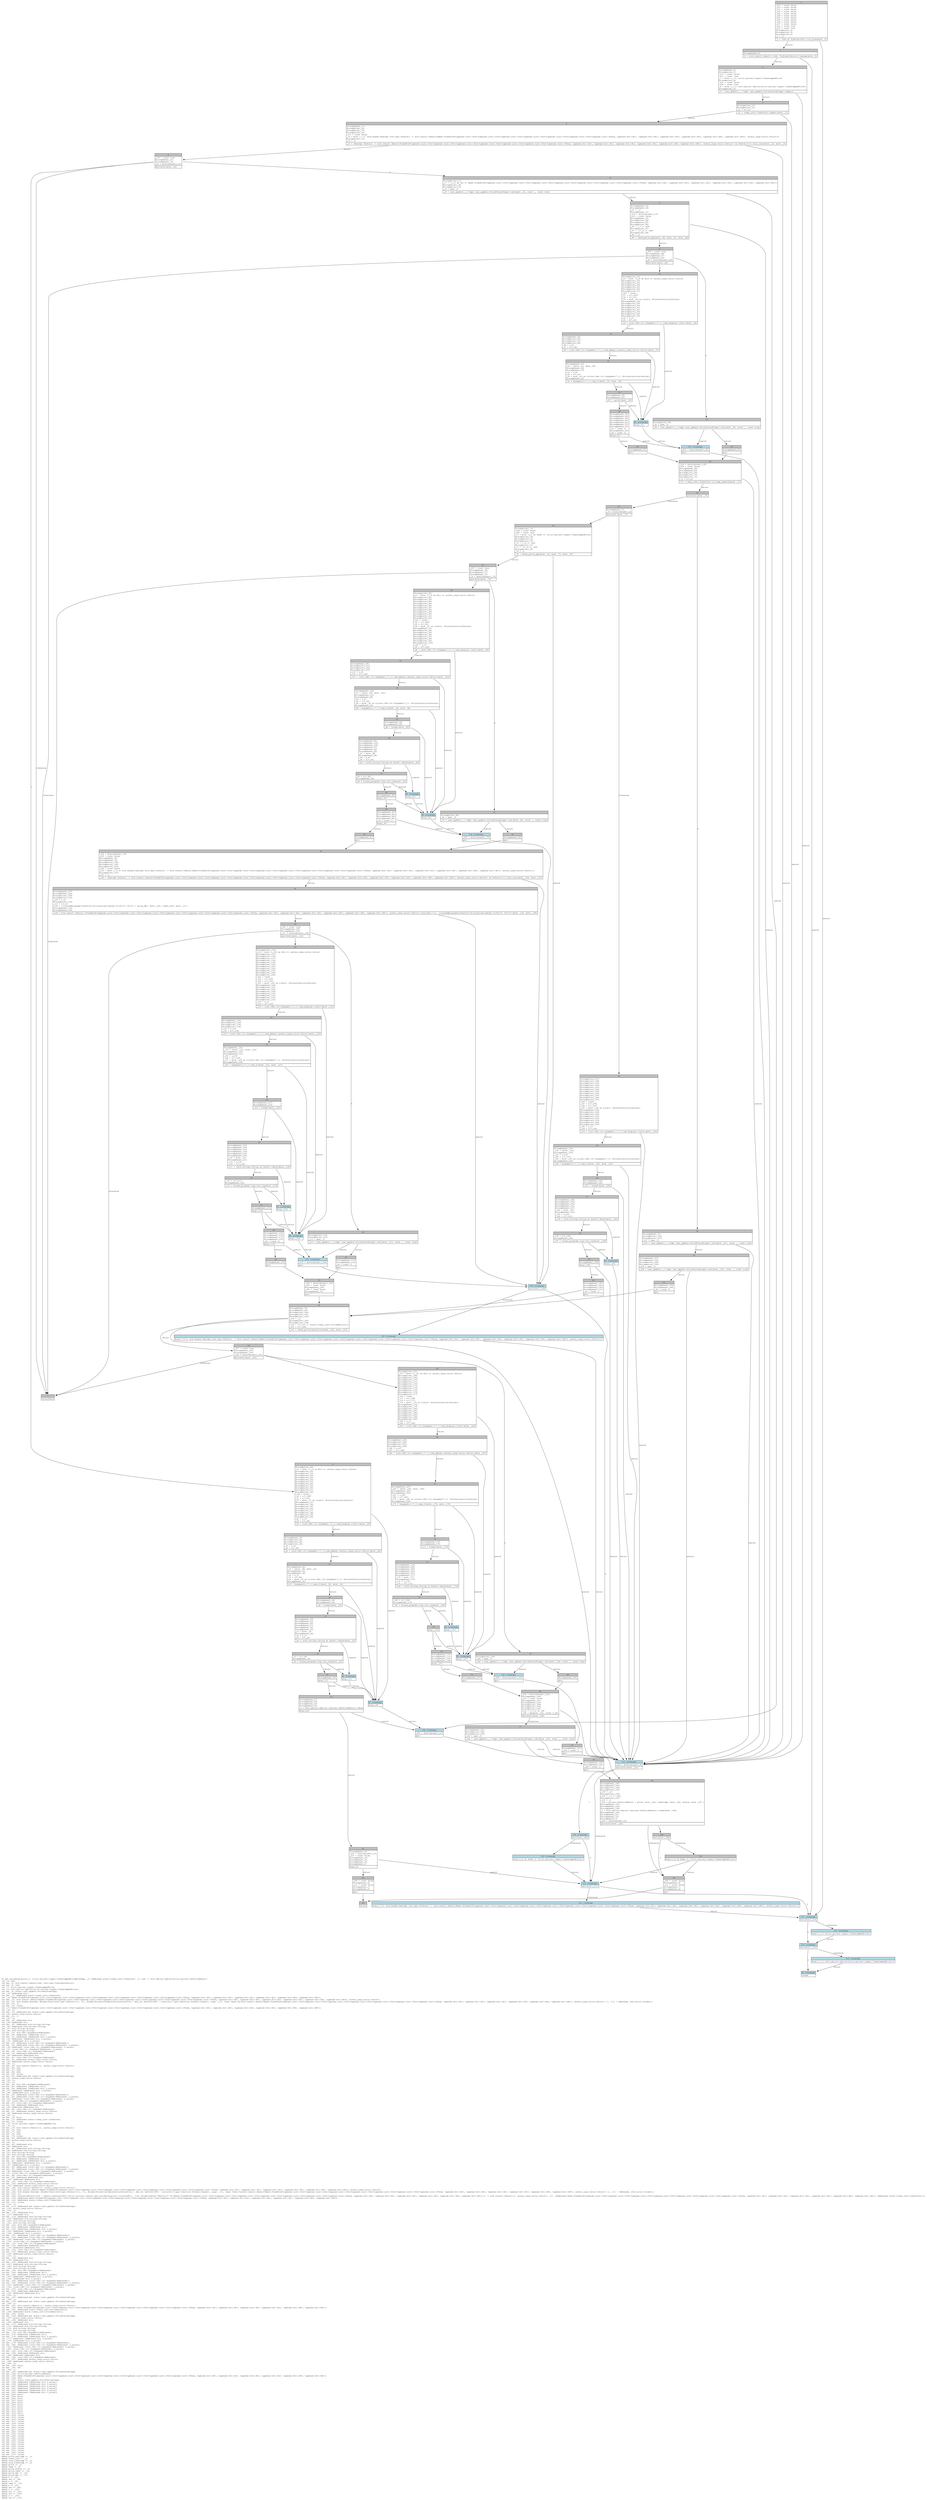 digraph Mir_0_2531 {
    graph [fontname="Courier, monospace"];
    node [fontname="Courier, monospace"];
    edge [fontname="Courier, monospace"];
    label=<fn get_validated_price(_1: utils::prices::types::TimestampedPriceWithTwap, _2: &amp;ReErased state::token_info::TokenInfo, _3: i64) -&gt; std::option::Option&lt;utils::prices::GetPriceResult&gt;<br align="left"/>let _4: u64;<br align="left"/>let mut _5: std::result::Result&lt;u64, std::num::TryFromIntError&gt;;<br align="left"/>let mut _6: i64;<br align="left"/>let _7: utils::prices::types::TimestampedPrice;<br align="left"/>let _8: std::option::Option&lt;utils::prices::types::TimestampedPrice&gt;;<br align="left"/>let mut _9: state::last_update::PriceStatusFlags;<br align="left"/>let _10: &amp;ReErased str;<br align="left"/>let mut _11: &amp;ReErased state::token_info::TokenInfo;<br align="left"/>let _12: fixed::FixedU128&lt;typenum::uint::UInt&lt;typenum::uint::UInt&lt;typenum::uint::UInt&lt;typenum::uint::UInt&lt;typenum::uint::UInt&lt;typenum::uint::UInt&lt;typenum::uint::UTerm, typenum::bit::B1&gt;, typenum::bit::B1&gt;, typenum::bit::B1&gt;, typenum::bit::B1&gt;, typenum::bit::B0&gt;, typenum::bit::B0&gt;&gt;;<br align="left"/>let mut _13: std::result::Result&lt;fixed::FixedU128&lt;typenum::uint::UInt&lt;typenum::uint::UInt&lt;typenum::uint::UInt&lt;typenum::uint::UInt&lt;typenum::uint::UInt&lt;typenum::uint::UInt&lt;typenum::uint::UTerm, typenum::bit::B1&gt;, typenum::bit::B1&gt;, typenum::bit::B1&gt;, typenum::bit::B1&gt;, typenum::bit::B0&gt;, typenum::bit::B0&gt;&gt;, anchor_lang::error::Error&gt;;<br align="left"/>let mut _14: std::boxed::Box&lt;dyn [Binder(Trait(std::ops::FnOnce&lt;()&gt;), []), Binder(Projection(ExistentialProjection { def_id: DefId(2:3085 ~ core[c321]::ops::function::FnOnce::Output), args: [()], term: Term::Ty(std::result::Result&lt;fixed::FixedU128&lt;typenum::uint::UInt&lt;typenum::uint::UInt&lt;typenum::uint::UInt&lt;typenum::uint::UInt&lt;typenum::uint::UInt&lt;typenum::uint::UInt&lt;typenum::uint::UTerm, typenum::bit::B1&gt;, typenum::bit::B1&gt;, typenum::bit::B1&gt;, typenum::bit::B1&gt;, typenum::bit::B0&gt;, typenum::bit::B0&gt;&gt;, anchor_lang::error::Error&gt;) }), [])] + ReErased, std::alloc::Global&gt;;<br align="left"/>let mut _15: ();<br align="left"/>let mut _16: isize;<br align="left"/>let _17: fixed::FixedU128&lt;typenum::uint::UInt&lt;typenum::uint::UInt&lt;typenum::uint::UInt&lt;typenum::uint::UInt&lt;typenum::uint::UInt&lt;typenum::uint::UInt&lt;typenum::uint::UTerm, typenum::bit::B1&gt;, typenum::bit::B1&gt;, typenum::bit::B1&gt;, typenum::bit::B1&gt;, typenum::bit::B0&gt;, typenum::bit::B0&gt;&gt;;<br align="left"/>let _18: ();<br align="left"/>let mut _19: &amp;ReErased mut state::last_update::PriceStatusFlags;<br align="left"/>let _20: anchor_lang::error::Error;<br align="left"/>let mut _21: !;<br align="left"/>let _22: ();<br align="left"/>let mut _23: &amp;ReErased str;<br align="left"/>let _24: &amp;ReErased str;<br align="left"/>let mut _25: &amp;ReErased std::string::String;<br align="left"/>let _26: &amp;ReErased std::string::String;<br align="left"/>let _27: std::string::String;<br align="left"/>let _28: std::string::String;<br align="left"/>let mut _29: std::fmt::Arguments&lt;ReErased&gt;;<br align="left"/>let mut _30: &amp;ReErased [&amp;ReErased str];<br align="left"/>let mut _31: &amp;ReErased [&amp;ReErased str; 2_usize];<br align="left"/>let _32: &amp;ReErased [&amp;ReErased str; 2_usize];<br align="left"/>let _33: [&amp;ReErased str; 2_usize];<br align="left"/>let mut _34: &amp;ReErased [core::fmt::rt::Argument&lt;ReErased&gt;];<br align="left"/>let mut _35: &amp;ReErased [core::fmt::rt::Argument&lt;ReErased&gt;; 2_usize];<br align="left"/>let _36: &amp;ReErased [core::fmt::rt::Argument&lt;ReErased&gt;; 2_usize];<br align="left"/>let _37: [core::fmt::rt::Argument&lt;ReErased&gt;; 2_usize];<br align="left"/>let mut _38: core::fmt::rt::Argument&lt;ReErased&gt;;<br align="left"/>let mut _39: &amp;ReErased &amp;ReErased str;<br align="left"/>let _40: &amp;ReErased &amp;ReErased str;<br align="left"/>let mut _41: core::fmt::rt::Argument&lt;ReErased&gt;;<br align="left"/>let mut _42: &amp;ReErased anchor_lang::error::Error;<br align="left"/>let _43: &amp;ReErased anchor_lang::error::Error;<br align="left"/>let _44: ();<br align="left"/>let mut _45: std::result::Result&lt;(), anchor_lang::error::Error&gt;;<br align="left"/>let mut _46: u64;<br align="left"/>let mut _47: u64;<br align="left"/>let mut _48: u64;<br align="left"/>let mut _49: isize;<br align="left"/>let mut _50: &amp;ReErased mut state::last_update::PriceStatusFlags;<br align="left"/>let _51: anchor_lang::error::Error;<br align="left"/>let _52: ();<br align="left"/>let _53: ();<br align="left"/>let mut _54: std::fmt::Arguments&lt;ReErased&gt;;<br align="left"/>let mut _55: &amp;ReErased [&amp;ReErased str];<br align="left"/>let mut _56: &amp;ReErased [&amp;ReErased str; 3_usize];<br align="left"/>let _57: &amp;ReErased [&amp;ReErased str; 3_usize];<br align="left"/>let _58: [&amp;ReErased str; 3_usize];<br align="left"/>let mut _59: &amp;ReErased [core::fmt::rt::Argument&lt;ReErased&gt;];<br align="left"/>let mut _60: &amp;ReErased [core::fmt::rt::Argument&lt;ReErased&gt;; 2_usize];<br align="left"/>let _61: &amp;ReErased [core::fmt::rt::Argument&lt;ReErased&gt;; 2_usize];<br align="left"/>let _62: [core::fmt::rt::Argument&lt;ReErased&gt;; 2_usize];<br align="left"/>let mut _63: core::fmt::rt::Argument&lt;ReErased&gt;;<br align="left"/>let mut _64: &amp;ReErased &amp;ReErased str;<br align="left"/>let _65: &amp;ReErased &amp;ReErased str;<br align="left"/>let mut _66: core::fmt::rt::Argument&lt;ReErased&gt;;<br align="left"/>let mut _67: &amp;ReErased anchor_lang::error::Error;<br align="left"/>let _68: &amp;ReErased anchor_lang::error::Error;<br align="left"/>let _69: ();<br align="left"/>let mut _70: bool;<br align="left"/>let mut _71: &amp;ReErased state::token_info::TokenInfo;<br align="left"/>let mut _72: isize;<br align="left"/>let _73: utils::prices::types::TimestampedPrice;<br align="left"/>let _74: ();<br align="left"/>let mut _75: std::result::Result&lt;(), anchor_lang::error::Error&gt;;<br align="left"/>let mut _76: u64;<br align="left"/>let mut _77: u64;<br align="left"/>let mut _78: u64;<br align="left"/>let mut _79: isize;<br align="left"/>let mut _80: &amp;ReErased mut state::last_update::PriceStatusFlags;<br align="left"/>let _81: anchor_lang::error::Error;<br align="left"/>let _82: ();<br align="left"/>let mut _83: &amp;ReErased str;<br align="left"/>let _84: &amp;ReErased str;<br align="left"/>let mut _85: &amp;ReErased std::string::String;<br align="left"/>let _86: &amp;ReErased std::string::String;<br align="left"/>let _87: std::string::String;<br align="left"/>let _88: std::string::String;<br align="left"/>let mut _89: std::fmt::Arguments&lt;ReErased&gt;;<br align="left"/>let mut _90: &amp;ReErased [&amp;ReErased str];<br align="left"/>let mut _91: &amp;ReErased [&amp;ReErased str; 2_usize];<br align="left"/>let _92: &amp;ReErased [&amp;ReErased str; 2_usize];<br align="left"/>let _93: [&amp;ReErased str; 2_usize];<br align="left"/>let mut _94: &amp;ReErased [core::fmt::rt::Argument&lt;ReErased&gt;];<br align="left"/>let mut _95: &amp;ReErased [core::fmt::rt::Argument&lt;ReErased&gt;; 2_usize];<br align="left"/>let _96: &amp;ReErased [core::fmt::rt::Argument&lt;ReErased&gt;; 2_usize];<br align="left"/>let _97: [core::fmt::rt::Argument&lt;ReErased&gt;; 2_usize];<br align="left"/>let mut _98: core::fmt::rt::Argument&lt;ReErased&gt;;<br align="left"/>let mut _99: &amp;ReErased &amp;ReErased str;<br align="left"/>let _100: &amp;ReErased &amp;ReErased str;<br align="left"/>let mut _101: core::fmt::rt::Argument&lt;ReErased&gt;;<br align="left"/>let mut _102: &amp;ReErased anchor_lang::error::Error;<br align="left"/>let _103: &amp;ReErased anchor_lang::error::Error;<br align="left"/>let mut _104: std::result::Result&lt;(), anchor_lang::error::Error&gt;;<br align="left"/>let mut _105: std::result::Result&lt;fixed::FixedU128&lt;typenum::uint::UInt&lt;typenum::uint::UInt&lt;typenum::uint::UInt&lt;typenum::uint::UInt&lt;typenum::uint::UInt&lt;typenum::uint::UInt&lt;typenum::uint::UTerm, typenum::bit::B1&gt;, typenum::bit::B1&gt;, typenum::bit::B1&gt;, typenum::bit::B1&gt;, typenum::bit::B0&gt;, typenum::bit::B0&gt;&gt;, anchor_lang::error::Error&gt;;<br align="left"/>let mut _106: std::boxed::Box&lt;dyn [Binder(Trait(std::ops::FnOnce&lt;()&gt;), []), Binder(Projection(ExistentialProjection { def_id: DefId(2:3085 ~ core[c321]::ops::function::FnOnce::Output), args: [()], term: Term::Ty(std::result::Result&lt;fixed::FixedU128&lt;typenum::uint::UInt&lt;typenum::uint::UInt&lt;typenum::uint::UInt&lt;typenum::uint::UInt&lt;typenum::uint::UInt&lt;typenum::uint::UInt&lt;typenum::uint::UTerm, typenum::bit::B1&gt;, typenum::bit::B1&gt;, typenum::bit::B1&gt;, typenum::bit::B1&gt;, typenum::bit::B0&gt;, typenum::bit::B0&gt;&gt;, anchor_lang::error::Error&gt;) }), [])] + ReErased, std::alloc::Global&gt;;<br align="left"/>let mut _107: ();<br align="left"/>let mut _108: Closure(DefId(0:2532 ~ kamino_lending[6389]::utils::prices::checks::get_validated_price::{closure#0}), [i32, Binder(extern &quot;RustCall&quot; fn((fixed::FixedU128&lt;typenum::uint::UInt&lt;typenum::uint::UInt&lt;typenum::uint::UInt&lt;typenum::uint::UInt&lt;typenum::uint::UInt&lt;typenum::uint::UInt&lt;typenum::uint::UTerm, typenum::bit::B1&gt;, typenum::bit::B1&gt;, typenum::bit::B1&gt;, typenum::bit::B1&gt;, typenum::bit::B0&gt;, typenum::bit::B0&gt;&gt;,)) -&gt; std::result::Result&lt;(), anchor_lang::error::Error&gt;, []), (&amp;ReErased fixed::FixedU128&lt;typenum::uint::UInt&lt;typenum::uint::UInt&lt;typenum::uint::UInt&lt;typenum::uint::UInt&lt;typenum::uint::UInt&lt;typenum::uint::UInt&lt;typenum::uint::UTerm, typenum::bit::B1&gt;, typenum::bit::B1&gt;, typenum::bit::B1&gt;, typenum::bit::B1&gt;, typenum::bit::B0&gt;, typenum::bit::B0&gt;&gt;, &amp;ReErased state::token_info::TokenInfo)]);<br align="left"/>let mut _109: &amp;ReErased fixed::FixedU128&lt;typenum::uint::UInt&lt;typenum::uint::UInt&lt;typenum::uint::UInt&lt;typenum::uint::UInt&lt;typenum::uint::UInt&lt;typenum::uint::UInt&lt;typenum::uint::UTerm, typenum::bit::B1&gt;, typenum::bit::B1&gt;, typenum::bit::B1&gt;, typenum::bit::B1&gt;, typenum::bit::B0&gt;, typenum::bit::B0&gt;&gt;;<br align="left"/>let mut _110: &amp;ReErased state::token_info::TokenInfo;<br align="left"/>let mut _111: isize;<br align="left"/>let _112: ();<br align="left"/>let mut _113: &amp;ReErased mut state::last_update::PriceStatusFlags;<br align="left"/>let _114: anchor_lang::error::Error;<br align="left"/>let _115: ();<br align="left"/>let mut _116: &amp;ReErased str;<br align="left"/>let _117: &amp;ReErased str;<br align="left"/>let mut _118: &amp;ReErased std::string::String;<br align="left"/>let _119: &amp;ReErased std::string::String;<br align="left"/>let _120: std::string::String;<br align="left"/>let _121: std::string::String;<br align="left"/>let mut _122: std::fmt::Arguments&lt;ReErased&gt;;<br align="left"/>let mut _123: &amp;ReErased [&amp;ReErased str];<br align="left"/>let mut _124: &amp;ReErased [&amp;ReErased str; 2_usize];<br align="left"/>let _125: &amp;ReErased [&amp;ReErased str; 2_usize];<br align="left"/>let _126: [&amp;ReErased str; 2_usize];<br align="left"/>let mut _127: &amp;ReErased [core::fmt::rt::Argument&lt;ReErased&gt;];<br align="left"/>let mut _128: &amp;ReErased [core::fmt::rt::Argument&lt;ReErased&gt;; 2_usize];<br align="left"/>let _129: &amp;ReErased [core::fmt::rt::Argument&lt;ReErased&gt;; 2_usize];<br align="left"/>let _130: [core::fmt::rt::Argument&lt;ReErased&gt;; 2_usize];<br align="left"/>let mut _131: core::fmt::rt::Argument&lt;ReErased&gt;;<br align="left"/>let mut _132: &amp;ReErased &amp;ReErased str;<br align="left"/>let _133: &amp;ReErased &amp;ReErased str;<br align="left"/>let mut _134: core::fmt::rt::Argument&lt;ReErased&gt;;<br align="left"/>let mut _135: &amp;ReErased anchor_lang::error::Error;<br align="left"/>let _136: &amp;ReErased anchor_lang::error::Error;<br align="left"/>let _137: ();<br align="left"/>let mut _138: &amp;ReErased str;<br align="left"/>let _139: &amp;ReErased str;<br align="left"/>let mut _140: &amp;ReErased std::string::String;<br align="left"/>let _141: &amp;ReErased std::string::String;<br align="left"/>let _142: std::string::String;<br align="left"/>let _143: std::string::String;<br align="left"/>let mut _144: std::fmt::Arguments&lt;ReErased&gt;;<br align="left"/>let mut _145: &amp;ReErased [&amp;ReErased str];<br align="left"/>let mut _146: &amp;ReErased [&amp;ReErased str; 2_usize];<br align="left"/>let _147: &amp;ReErased [&amp;ReErased str; 2_usize];<br align="left"/>let _148: [&amp;ReErased str; 2_usize];<br align="left"/>let mut _149: &amp;ReErased [core::fmt::rt::Argument&lt;ReErased&gt;];<br align="left"/>let mut _150: &amp;ReErased [core::fmt::rt::Argument&lt;ReErased&gt;; 1_usize];<br align="left"/>let _151: &amp;ReErased [core::fmt::rt::Argument&lt;ReErased&gt;; 1_usize];<br align="left"/>let _152: [core::fmt::rt::Argument&lt;ReErased&gt;; 1_usize];<br align="left"/>let mut _153: core::fmt::rt::Argument&lt;ReErased&gt;;<br align="left"/>let mut _154: &amp;ReErased &amp;ReErased str;<br align="left"/>let _155: &amp;ReErased &amp;ReErased str;<br align="left"/>let _156: ();<br align="left"/>let mut _157: &amp;ReErased mut state::last_update::PriceStatusFlags;<br align="left"/>let _158: ();<br align="left"/>let mut _159: &amp;ReErased mut state::last_update::PriceStatusFlags;<br align="left"/>let _160: ();<br align="left"/>let mut _161: std::result::Result&lt;(), anchor_lang::error::Error&gt;;<br align="left"/>let mut _162: fixed::FixedU128&lt;typenum::uint::UInt&lt;typenum::uint::UInt&lt;typenum::uint::UInt&lt;typenum::uint::UInt&lt;typenum::uint::UInt&lt;typenum::uint::UInt&lt;typenum::uint::UTerm, typenum::bit::B1&gt;, typenum::bit::B1&gt;, typenum::bit::B1&gt;, typenum::bit::B1&gt;, typenum::bit::B0&gt;, typenum::bit::B0&gt;&gt;;<br align="left"/>let mut _163: &amp;ReErased state::token_info::PriceHeuristic;<br align="left"/>let _164: &amp;ReErased state::token_info::PriceHeuristic;<br align="left"/>let mut _165: isize;<br align="left"/>let mut _166: &amp;ReErased mut state::last_update::PriceStatusFlags;<br align="left"/>let _167: anchor_lang::error::Error;<br align="left"/>let mut _168: &amp;ReErased str;<br align="left"/>let _169: &amp;ReErased str;<br align="left"/>let mut _170: &amp;ReErased std::string::String;<br align="left"/>let _171: &amp;ReErased std::string::String;<br align="left"/>let _172: std::string::String;<br align="left"/>let _173: std::string::String;<br align="left"/>let mut _174: std::fmt::Arguments&lt;ReErased&gt;;<br align="left"/>let mut _175: &amp;ReErased [&amp;ReErased str];<br align="left"/>let mut _176: &amp;ReErased [&amp;ReErased str; 2_usize];<br align="left"/>let _177: &amp;ReErased [&amp;ReErased str; 2_usize];<br align="left"/>let _178: [&amp;ReErased str; 2_usize];<br align="left"/>let mut _179: &amp;ReErased [core::fmt::rt::Argument&lt;ReErased&gt;];<br align="left"/>let mut _180: &amp;ReErased [core::fmt::rt::Argument&lt;ReErased&gt;; 2_usize];<br align="left"/>let _181: &amp;ReErased [core::fmt::rt::Argument&lt;ReErased&gt;; 2_usize];<br align="left"/>let _182: [core::fmt::rt::Argument&lt;ReErased&gt;; 2_usize];<br align="left"/>let mut _183: core::fmt::rt::Argument&lt;ReErased&gt;;<br align="left"/>let mut _184: &amp;ReErased &amp;ReErased str;<br align="left"/>let _185: &amp;ReErased &amp;ReErased str;<br align="left"/>let mut _186: core::fmt::rt::Argument&lt;ReErased&gt;;<br align="left"/>let mut _187: &amp;ReErased anchor_lang::error::Error;<br align="left"/>let _188: &amp;ReErased anchor_lang::error::Error;<br align="left"/>let _189: ();<br align="left"/>let mut _190: bool;<br align="left"/>let mut _191: u8;<br align="left"/>let _192: ();<br align="left"/>let mut _193: &amp;ReErased mut state::last_update::PriceStatusFlags;<br align="left"/>let mut _194: utils::prices::GetPriceResult;<br align="left"/>let mut _195: fixed::FixedU128&lt;typenum::uint::UInt&lt;typenum::uint::UInt&lt;typenum::uint::UInt&lt;typenum::uint::UInt&lt;typenum::uint::UInt&lt;typenum::uint::UInt&lt;typenum::uint::UTerm, typenum::bit::B1&gt;, typenum::bit::B1&gt;, typenum::bit::B1&gt;, typenum::bit::B1&gt;, typenum::bit::B0&gt;, typenum::bit::B0&gt;&gt;;<br align="left"/>let mut _196: u64;<br align="left"/>let mut _197: state::last_update::PriceStatusFlags;<br align="left"/>let mut _198: &amp;ReErased [&amp;ReErased str; 2_usize];<br align="left"/>let mut _199: &amp;ReErased [&amp;ReErased str; 2_usize];<br align="left"/>let mut _200: &amp;ReErased [&amp;ReErased str; 2_usize];<br align="left"/>let mut _201: &amp;ReErased [&amp;ReErased str; 2_usize];<br align="left"/>let mut _202: &amp;ReErased [&amp;ReErased str; 2_usize];<br align="left"/>let mut _203: &amp;ReErased [&amp;ReErased str; 3_usize];<br align="left"/>let mut _204: bool;<br align="left"/>let mut _205: bool;<br align="left"/>let mut _206: bool;<br align="left"/>let mut _207: bool;<br align="left"/>let mut _208: bool;<br align="left"/>let mut _209: bool;<br align="left"/>let mut _210: bool;<br align="left"/>let mut _211: bool;<br align="left"/>let mut _212: bool;<br align="left"/>let mut _213: bool;<br align="left"/>let mut _214: isize;<br align="left"/>let mut _215: isize;<br align="left"/>let mut _216: isize;<br align="left"/>let mut _217: isize;<br align="left"/>let mut _218: isize;<br align="left"/>let mut _219: isize;<br align="left"/>let mut _220: isize;<br align="left"/>let mut _221: isize;<br align="left"/>let mut _222: isize;<br align="left"/>let mut _223: isize;<br align="left"/>let mut _224: isize;<br align="left"/>let mut _225: isize;<br align="left"/>let mut _226: isize;<br align="left"/>let mut _227: isize;<br align="left"/>let mut _228: isize;<br align="left"/>let mut _229: isize;<br align="left"/>let mut _230: isize;<br align="left"/>let mut _231: isize;<br align="left"/>let mut _232: isize;<br align="left"/>let mut _233: isize;<br align="left"/>debug price_and_twap =&gt; _1;<br align="left"/>debug token_info =&gt; _2;<br align="left"/>debug unix_timestamp =&gt; _3;<br align="left"/>debug unix_timestamp =&gt; _4;<br align="left"/>debug price =&gt; _7;<br align="left"/>debug twap =&gt; _8;<br align="left"/>debug price_status =&gt; _9;<br align="left"/>debug price_label =&gt; _10;<br align="left"/>debug price_dec =&gt; _12;<br align="left"/>debug price_dec =&gt; _17;<br align="left"/>debug e =&gt; _20;<br align="left"/>debug res =&gt; _28;<br align="left"/>debug e =&gt; _51;<br align="left"/>debug twap =&gt; _73;<br align="left"/>debug e =&gt; _81;<br align="left"/>debug res =&gt; _88;<br align="left"/>debug e =&gt; _114;<br align="left"/>debug res =&gt; _121;<br align="left"/>debug res =&gt; _143;<br align="left"/>debug e =&gt; _167;<br align="left"/>debug res =&gt; _173;<br align="left"/>>;
    bb0__0_2531 [shape="none", label=<<table border="0" cellborder="1" cellspacing="0"><tr><td bgcolor="gray" align="center" colspan="1">0</td></tr><tr><td align="left" balign="left">_213 = const false<br/>_212 = const false<br/>_211 = const false<br/>_210 = const false<br/>_204 = const false<br/>_208 = const false<br/>_205 = const false<br/>_209 = const false<br/>_206 = const false<br/>_207 = const false<br/>_212 = const true<br/>_213 = const true<br/>StorageLive(_4)<br/>StorageLive(_5)<br/>StorageLive(_6)<br/>_6 = _3<br/></td></tr><tr><td align="left">_5 = &lt;u64 as TryFrom&lt;i64&gt;&gt;::try_from(move _6)</td></tr></table>>];
    bb1__0_2531 [shape="none", label=<<table border="0" cellborder="1" cellspacing="0"><tr><td bgcolor="gray" align="center" colspan="1">1</td></tr><tr><td align="left" balign="left">StorageDead(_6)<br/></td></tr><tr><td align="left">_4 = std::result::Result::&lt;u64, TryFromIntError&gt;::unwrap(move _5)</td></tr></table>>];
    bb2__0_2531 [shape="none", label=<<table border="0" cellborder="1" cellspacing="0"><tr><td bgcolor="gray" align="center" colspan="1">2</td></tr><tr><td align="left" balign="left">StorageDead(_5)<br/>StorageLive(_7)<br/>_213 = const false<br/>_211 = const true<br/>_7 = move (_1.0: utils::prices::types::TimestampedPrice)<br/>StorageLive(_8)<br/>_212 = const false<br/>_208 = const true<br/>_8 = move (_1.1: std::option::Option&lt;utils::prices::types::TimestampedPrice&gt;)<br/>StorageLive(_9)<br/></td></tr><tr><td align="left">_9 = last_update::_::&lt;impl last_update::PriceStatusFlags&gt;::empty()</td></tr></table>>];
    bb3__0_2531 [shape="none", label=<<table border="0" cellborder="1" cellspacing="0"><tr><td bgcolor="gray" align="center" colspan="1">3</td></tr><tr><td align="left" balign="left">StorageLive(_10)<br/>StorageLive(_11)<br/>_11 = &amp;(*_2)<br/></td></tr><tr><td align="left">_10 = token_info::TokenInfo::symbol(move _11)</td></tr></table>>];
    bb4__0_2531 [shape="none", label=<<table border="0" cellborder="1" cellspacing="0"><tr><td bgcolor="gray" align="center" colspan="1">4</td></tr><tr><td align="left" balign="left">StorageDead(_11)<br/>StorageLive(_12)<br/>StorageLive(_13)<br/>StorageLive(_14)<br/>_211 = const false<br/>_14 = move (_7.0: std::boxed::Box&lt;dyn std::ops::FnOnce() -&gt; std::result::Result&lt;fixed::FixedU128&lt;typenum::uint::UInt&lt;typenum::uint::UInt&lt;typenum::uint::UInt&lt;typenum::uint::UInt&lt;typenum::uint::UInt&lt;typenum::uint::UInt&lt;typenum::uint::UTerm, typenum::bit::B1&gt;, typenum::bit::B1&gt;, typenum::bit::B1&gt;, typenum::bit::B1&gt;, typenum::bit::B0&gt;, typenum::bit::B0&gt;&gt;, anchor_lang::error::Error&gt;&gt;)<br/>StorageLive(_15)<br/>_15 = ()<br/></td></tr><tr><td align="left">_13 = &lt;Box&lt;dyn FnOnce() -&gt; std::result::Result&lt;FixedU128&lt;typenum::uint::UInt&lt;typenum::uint::UInt&lt;typenum::uint::UInt&lt;typenum::uint::UInt&lt;typenum::uint::UInt&lt;typenum::uint::UInt&lt;typenum::uint::UTerm, typenum::bit::B1&gt;, typenum::bit::B1&gt;, typenum::bit::B1&gt;, typenum::bit::B1&gt;, typenum::bit::B0&gt;, typenum::bit::B0&gt;&gt;, anchor_lang::error::Error&gt;&gt; as FnOnce&lt;()&gt;&gt;::call_once(move _14, move _15)</td></tr></table>>];
    bb5__0_2531 [shape="none", label=<<table border="0" cellborder="1" cellspacing="0"><tr><td bgcolor="gray" align="center" colspan="1">5</td></tr><tr><td align="left" balign="left">_210 = const true<br/>StorageDead(_15)<br/>StorageDead(_14)<br/>_16 = discriminant(_13)<br/></td></tr><tr><td align="left">switchInt(move _16)</td></tr></table>>];
    bb6__0_2531 [shape="none", label=<<table border="0" cellborder="1" cellspacing="0"><tr><td bgcolor="gray" align="center" colspan="1">6</td></tr><tr><td align="left" balign="left">StorageLive(_20)<br/>_20 = move ((_13 as Err).0: anchor_lang::error::Error)<br/>StorageLive(_22)<br/>StorageLive(_23)<br/>StorageLive(_24)<br/>StorageLive(_25)<br/>StorageLive(_26)<br/>StorageLive(_27)<br/>StorageLive(_28)<br/>StorageLive(_29)<br/>StorageLive(_30)<br/>StorageLive(_31)<br/>StorageLive(_32)<br/>_198 = const _<br/>_32 = &amp;(*_198)<br/>_31 = &amp;(*_32)<br/>_30 = move _31 as &amp;[&amp;str] (PointerCoercion(Unsize))<br/>StorageDead(_31)<br/>StorageLive(_34)<br/>StorageLive(_35)<br/>StorageLive(_36)<br/>StorageLive(_37)<br/>StorageLive(_38)<br/>StorageLive(_39)<br/>StorageLive(_40)<br/>_40 = &amp;_10<br/>_39 = &amp;(*_40)<br/></td></tr><tr><td align="left">_38 = core::fmt::rt::Argument::&lt;'_&gt;::new_display::&lt;&amp;str&gt;(move _39)</td></tr></table>>];
    bb7__0_2531 [shape="none", label=<<table border="0" cellborder="1" cellspacing="0"><tr><td bgcolor="gray" align="center" colspan="1">7</td></tr><tr><td align="left">unreachable</td></tr></table>>];
    bb8__0_2531 [shape="none", label=<<table border="0" cellborder="1" cellspacing="0"><tr><td bgcolor="gray" align="center" colspan="1">8</td></tr><tr><td align="left" balign="left">StorageLive(_17)<br/>_17 = ((_13 as Ok).0: fixed::FixedU128&lt;typenum::uint::UInt&lt;typenum::uint::UInt&lt;typenum::uint::UInt&lt;typenum::uint::UInt&lt;typenum::uint::UInt&lt;typenum::uint::UInt&lt;typenum::uint::UTerm, typenum::bit::B1&gt;, typenum::bit::B1&gt;, typenum::bit::B1&gt;, typenum::bit::B1&gt;, typenum::bit::B0&gt;, typenum::bit::B0&gt;&gt;)<br/>StorageLive(_18)<br/>StorageLive(_19)<br/>_19 = &amp;mut _9<br/></td></tr><tr><td align="left">_18 = last_update::_::&lt;impl last_update::PriceStatusFlags&gt;::set(move _19, const _, const true)</td></tr></table>>];
    bb9__0_2531 [shape="none", label=<<table border="0" cellborder="1" cellspacing="0"><tr><td bgcolor="gray" align="center" colspan="1">9</td></tr><tr><td align="left" balign="left">StorageDead(_19)<br/>StorageDead(_18)<br/>_12 = _17<br/>StorageDead(_17)<br/>_214 = discriminant(_13)<br/>_210 = const false<br/>StorageDead(_13)<br/>StorageLive(_44)<br/>StorageLive(_45)<br/>StorageLive(_46)<br/>_46 = (_7.1: u64)<br/>StorageLive(_47)<br/>_47 = ((*_2).3: u64)<br/>StorageLive(_48)<br/>_48 = _4<br/></td></tr><tr><td align="left">_45 = check_price_age(move _46, move _47, move _48)</td></tr></table>>];
    bb10__0_2531 [shape="none", label=<<table border="0" cellborder="1" cellspacing="0"><tr><td bgcolor="gray" align="center" colspan="1">10</td></tr><tr><td align="left" balign="left">StorageDead(_39)<br/>StorageLive(_41)<br/>StorageLive(_42)<br/>StorageLive(_43)<br/>_43 = &amp;_20<br/>_42 = &amp;(*_43)<br/></td></tr><tr><td align="left">_41 = core::fmt::rt::Argument::&lt;'_&gt;::new_debug::&lt;anchor_lang::error::Error&gt;(move _42)</td></tr></table>>];
    bb11__0_2531 [shape="none", label=<<table border="0" cellborder="1" cellspacing="0"><tr><td bgcolor="gray" align="center" colspan="1">11</td></tr><tr><td align="left" balign="left">StorageDead(_42)<br/>_37 = [move _38, move _41]<br/>StorageDead(_41)<br/>StorageDead(_38)<br/>_36 = &amp;_37<br/>_35 = &amp;(*_36)<br/>_34 = move _35 as &amp;[core::fmt::rt::Argument&lt;'_&gt;] (PointerCoercion(Unsize))<br/>StorageDead(_35)<br/></td></tr><tr><td align="left">_29 = Arguments::&lt;'_&gt;::new_v1(move _30, move _34)</td></tr></table>>];
    bb12__0_2531 [shape="none", label=<<table border="0" cellborder="1" cellspacing="0"><tr><td bgcolor="gray" align="center" colspan="1">12</td></tr><tr><td align="left" balign="left">StorageDead(_34)<br/>StorageDead(_30)<br/></td></tr><tr><td align="left">_28 = format(move _29)</td></tr></table>>];
    bb13__0_2531 [shape="none", label=<<table border="0" cellborder="1" cellspacing="0"><tr><td bgcolor="gray" align="center" colspan="1">13</td></tr><tr><td align="left" balign="left">StorageDead(_29)<br/>StorageDead(_43)<br/>StorageDead(_40)<br/>StorageDead(_37)<br/>StorageDead(_36)<br/>StorageDead(_32)<br/>_27 = move _28<br/>StorageDead(_28)<br/>_26 = &amp;_27<br/>_25 = &amp;(*_26)<br/></td></tr><tr><td align="left">_24 = &lt;std::string::String as Deref&gt;::deref(move _25)</td></tr></table>>];
    bb14__0_2531 [shape="none", label=<<table border="0" cellborder="1" cellspacing="0"><tr><td bgcolor="gray" align="center" colspan="1">14</td></tr><tr><td align="left" balign="left">_23 = &amp;(*_24)<br/>StorageDead(_25)<br/></td></tr><tr><td align="left">_22 = solana_program::log::sol_log(move _23)</td></tr></table>>];
    bb15__0_2531 [shape="none", label=<<table border="0" cellborder="1" cellspacing="0"><tr><td bgcolor="gray" align="center" colspan="1">15</td></tr><tr><td align="left" balign="left">StorageDead(_23)<br/></td></tr><tr><td align="left">drop(_27)</td></tr></table>>];
    bb16__0_2531 [shape="none", label=<<table border="0" cellborder="1" cellspacing="0"><tr><td bgcolor="gray" align="center" colspan="1">16</td></tr><tr><td align="left" balign="left">StorageDead(_27)<br/>StorageDead(_26)<br/>StorageDead(_24)<br/>StorageDead(_22)<br/>_0 = std::option::Option::&lt;prices::GetPriceResult&gt;::None<br/></td></tr><tr><td align="left">drop(_20)</td></tr></table>>];
    bb17__0_2531 [shape="none", label=<<table border="0" cellborder="1" cellspacing="0"><tr><td bgcolor="gray" align="center" colspan="1">17</td></tr><tr><td align="left" balign="left">_204 = const true<br/>StorageDead(_48)<br/>StorageDead(_47)<br/>StorageDead(_46)<br/>_49 = discriminant(_45)<br/></td></tr><tr><td align="left">switchInt(move _49)</td></tr></table>>];
    bb18__0_2531 [shape="none", label=<<table border="0" cellborder="1" cellspacing="0"><tr><td bgcolor="gray" align="center" colspan="1">18</td></tr><tr><td align="left" balign="left">StorageLive(_51)<br/>_51 = move ((_45 as Err).0: anchor_lang::error::Error)<br/>StorageLive(_52)<br/>StorageLive(_53)<br/>StorageLive(_54)<br/>StorageLive(_55)<br/>StorageLive(_56)<br/>StorageLive(_57)<br/>_203 = const _<br/>_57 = &amp;(*_203)<br/>_56 = &amp;(*_57)<br/>_55 = move _56 as &amp;[&amp;str] (PointerCoercion(Unsize))<br/>StorageDead(_56)<br/>StorageLive(_59)<br/>StorageLive(_60)<br/>StorageLive(_61)<br/>StorageLive(_62)<br/>StorageLive(_63)<br/>StorageLive(_64)<br/>StorageLive(_65)<br/>_65 = &amp;_10<br/>_64 = &amp;(*_65)<br/></td></tr><tr><td align="left">_63 = core::fmt::rt::Argument::&lt;'_&gt;::new_display::&lt;&amp;str&gt;(move _64)</td></tr></table>>];
    bb19__0_2531 [shape="none", label=<<table border="0" cellborder="1" cellspacing="0"><tr><td bgcolor="gray" align="center" colspan="1">19</td></tr><tr><td align="left" balign="left">StorageLive(_50)<br/>_50 = &amp;mut _9<br/></td></tr><tr><td align="left">_44 = last_update::_::&lt;impl last_update::PriceStatusFlags&gt;::set(move _50, const _, const true)</td></tr></table>>];
    bb20__0_2531 [shape="none", label=<<table border="0" cellborder="1" cellspacing="0"><tr><td bgcolor="gray" align="center" colspan="1">20</td></tr><tr><td align="left" balign="left">StorageDead(_50)<br/></td></tr><tr><td align="left">goto</td></tr></table>>];
    bb21__0_2531 [shape="none", label=<<table border="0" cellborder="1" cellspacing="0"><tr><td bgcolor="gray" align="center" colspan="1">21</td></tr><tr><td align="left" balign="left">StorageDead(_64)<br/>StorageLive(_66)<br/>StorageLive(_67)<br/>StorageLive(_68)<br/>_68 = &amp;_51<br/>_67 = &amp;(*_68)<br/></td></tr><tr><td align="left">_66 = core::fmt::rt::Argument::&lt;'_&gt;::new_debug::&lt;anchor_lang::error::Error&gt;(move _67)</td></tr></table>>];
    bb22__0_2531 [shape="none", label=<<table border="0" cellborder="1" cellspacing="0"><tr><td bgcolor="gray" align="center" colspan="1">22</td></tr><tr><td align="left" balign="left">StorageDead(_67)<br/>_62 = [move _63, move _66]<br/>StorageDead(_66)<br/>StorageDead(_63)<br/>_61 = &amp;_62<br/>_60 = &amp;(*_61)<br/>_59 = move _60 as &amp;[core::fmt::rt::Argument&lt;'_&gt;] (PointerCoercion(Unsize))<br/>StorageDead(_60)<br/></td></tr><tr><td align="left">_54 = Arguments::&lt;'_&gt;::new_v1(move _55, move _59)</td></tr></table>>];
    bb23__0_2531 [shape="none", label=<<table border="0" cellborder="1" cellspacing="0"><tr><td bgcolor="gray" align="center" colspan="1">23</td></tr><tr><td align="left" balign="left">StorageDead(_59)<br/>StorageDead(_55)<br/></td></tr><tr><td align="left">_53 = _print(move _54)</td></tr></table>>];
    bb24__0_2531 [shape="none", label=<<table border="0" cellborder="1" cellspacing="0"><tr><td bgcolor="gray" align="center" colspan="1">24</td></tr><tr><td align="left" balign="left">StorageDead(_54)<br/>StorageDead(_68)<br/>StorageDead(_65)<br/>StorageDead(_62)<br/>StorageDead(_61)<br/>StorageDead(_57)<br/>StorageDead(_53)<br/>_52 = const ()<br/>StorageDead(_52)<br/>_44 = const ()<br/></td></tr><tr><td align="left">drop(_51)</td></tr></table>>];
    bb25__0_2531 [shape="none", label=<<table border="0" cellborder="1" cellspacing="0"><tr><td bgcolor="gray" align="center" colspan="1">25</td></tr><tr><td align="left" balign="left">StorageDead(_51)<br/></td></tr><tr><td align="left">goto</td></tr></table>>];
    bb26__0_2531 [shape="none", label=<<table border="0" cellborder="1" cellspacing="0"><tr><td bgcolor="gray" align="center" colspan="1">26</td></tr><tr><td align="left">switchInt(move _70)</td></tr></table>>];
    bb27__0_2531 [shape="none", label=<<table border="0" cellborder="1" cellspacing="0"><tr><td bgcolor="gray" align="center" colspan="1">27</td></tr><tr><td align="left" balign="left">StorageDead(_71)<br/>_72 = discriminant(_8)<br/></td></tr><tr><td align="left">switchInt(move _72)</td></tr></table>>];
    bb28__0_2531 [shape="none", label=<<table border="0" cellborder="1" cellspacing="0"><tr><td bgcolor="gray" align="center" colspan="1">28</td></tr><tr><td align="left" balign="left">StorageLive(_73)<br/>_208 = const false<br/>_209 = const true<br/>_73 = move ((_8 as Some).0: utils::prices::types::TimestampedPrice)<br/>StorageLive(_74)<br/>StorageLive(_75)<br/>StorageLive(_76)<br/>_76 = (_73.1: u64)<br/>StorageLive(_77)<br/>_77 = ((*_2).4: u64)<br/>StorageLive(_78)<br/>_78 = _4<br/></td></tr><tr><td align="left">_75 = check_price_age(move _76, move _77, move _78)</td></tr></table>>];
    bb29__0_2531 [shape="none", label=<<table border="0" cellborder="1" cellspacing="0"><tr><td bgcolor="gray" align="center" colspan="1">29</td></tr><tr><td align="left" balign="left">_205 = const true<br/>StorageDead(_78)<br/>StorageDead(_77)<br/>StorageDead(_76)<br/>_79 = discriminant(_75)<br/></td></tr><tr><td align="left">switchInt(move _79)</td></tr></table>>];
    bb30__0_2531 [shape="none", label=<<table border="0" cellborder="1" cellspacing="0"><tr><td bgcolor="gray" align="center" colspan="1">30</td></tr><tr><td align="left" balign="left">StorageLive(_81)<br/>_81 = move ((_75 as Err).0: anchor_lang::error::Error)<br/>StorageLive(_82)<br/>StorageLive(_83)<br/>StorageLive(_84)<br/>StorageLive(_85)<br/>StorageLive(_86)<br/>StorageLive(_87)<br/>StorageLive(_88)<br/>StorageLive(_89)<br/>StorageLive(_90)<br/>StorageLive(_91)<br/>StorageLive(_92)<br/>_202 = const _<br/>_92 = &amp;(*_202)<br/>_91 = &amp;(*_92)<br/>_90 = move _91 as &amp;[&amp;str] (PointerCoercion(Unsize))<br/>StorageDead(_91)<br/>StorageLive(_94)<br/>StorageLive(_95)<br/>StorageLive(_96)<br/>StorageLive(_97)<br/>StorageLive(_98)<br/>StorageLive(_99)<br/>StorageLive(_100)<br/>_100 = &amp;_10<br/>_99 = &amp;(*_100)<br/></td></tr><tr><td align="left">_98 = core::fmt::rt::Argument::&lt;'_&gt;::new_display::&lt;&amp;str&gt;(move _99)</td></tr></table>>];
    bb31__0_2531 [shape="none", label=<<table border="0" cellborder="1" cellspacing="0"><tr><td bgcolor="gray" align="center" colspan="1">31</td></tr><tr><td align="left" balign="left">StorageLive(_80)<br/>_80 = &amp;mut _9<br/></td></tr><tr><td align="left">_74 = last_update::_::&lt;impl last_update::PriceStatusFlags&gt;::set(move _80, const _, const true)</td></tr></table>>];
    bb32__0_2531 [shape="none", label=<<table border="0" cellborder="1" cellspacing="0"><tr><td bgcolor="gray" align="center" colspan="1">32</td></tr><tr><td align="left" balign="left">StorageDead(_80)<br/></td></tr><tr><td align="left">goto</td></tr></table>>];
    bb33__0_2531 [shape="none", label=<<table border="0" cellborder="1" cellspacing="0"><tr><td bgcolor="gray" align="center" colspan="1">33</td></tr><tr><td align="left" balign="left">StorageDead(_99)<br/>StorageLive(_101)<br/>StorageLive(_102)<br/>StorageLive(_103)<br/>_103 = &amp;_81<br/>_102 = &amp;(*_103)<br/></td></tr><tr><td align="left">_101 = core::fmt::rt::Argument::&lt;'_&gt;::new_debug::&lt;anchor_lang::error::Error&gt;(move _102)</td></tr></table>>];
    bb34__0_2531 [shape="none", label=<<table border="0" cellborder="1" cellspacing="0"><tr><td bgcolor="gray" align="center" colspan="1">34</td></tr><tr><td align="left" balign="left">StorageDead(_102)<br/>_97 = [move _98, move _101]<br/>StorageDead(_101)<br/>StorageDead(_98)<br/>_96 = &amp;_97<br/>_95 = &amp;(*_96)<br/>_94 = move _95 as &amp;[core::fmt::rt::Argument&lt;'_&gt;] (PointerCoercion(Unsize))<br/>StorageDead(_95)<br/></td></tr><tr><td align="left">_89 = Arguments::&lt;'_&gt;::new_v1(move _90, move _94)</td></tr></table>>];
    bb35__0_2531 [shape="none", label=<<table border="0" cellborder="1" cellspacing="0"><tr><td bgcolor="gray" align="center" colspan="1">35</td></tr><tr><td align="left" balign="left">StorageDead(_94)<br/>StorageDead(_90)<br/></td></tr><tr><td align="left">_88 = format(move _89)</td></tr></table>>];
    bb36__0_2531 [shape="none", label=<<table border="0" cellborder="1" cellspacing="0"><tr><td bgcolor="gray" align="center" colspan="1">36</td></tr><tr><td align="left" balign="left">StorageDead(_89)<br/>StorageDead(_103)<br/>StorageDead(_100)<br/>StorageDead(_97)<br/>StorageDead(_96)<br/>StorageDead(_92)<br/>_87 = move _88<br/>StorageDead(_88)<br/>_86 = &amp;_87<br/>_85 = &amp;(*_86)<br/></td></tr><tr><td align="left">_84 = &lt;std::string::String as Deref&gt;::deref(move _85)</td></tr></table>>];
    bb37__0_2531 [shape="none", label=<<table border="0" cellborder="1" cellspacing="0"><tr><td bgcolor="gray" align="center" colspan="1">37</td></tr><tr><td align="left" balign="left">_83 = &amp;(*_84)<br/>StorageDead(_85)<br/></td></tr><tr><td align="left">_82 = solana_program::log::sol_log(move _83)</td></tr></table>>];
    bb38__0_2531 [shape="none", label=<<table border="0" cellborder="1" cellspacing="0"><tr><td bgcolor="gray" align="center" colspan="1">38</td></tr><tr><td align="left" balign="left">StorageDead(_83)<br/></td></tr><tr><td align="left">drop(_87)</td></tr></table>>];
    bb39__0_2531 [shape="none", label=<<table border="0" cellborder="1" cellspacing="0"><tr><td bgcolor="gray" align="center" colspan="1">39</td></tr><tr><td align="left" balign="left">StorageDead(_87)<br/>StorageDead(_86)<br/>StorageDead(_84)<br/>StorageDead(_82)<br/>_74 = const ()<br/></td></tr><tr><td align="left">drop(_81)</td></tr></table>>];
    bb40__0_2531 [shape="none", label=<<table border="0" cellborder="1" cellspacing="0"><tr><td bgcolor="gray" align="center" colspan="1">40</td></tr><tr><td align="left" balign="left">StorageDead(_81)<br/></td></tr><tr><td align="left">goto</td></tr></table>>];
    bb41__0_2531 [shape="none", label=<<table border="0" cellborder="1" cellspacing="0"><tr><td bgcolor="gray" align="center" colspan="1">41</td></tr><tr><td align="left" balign="left">StorageDead(_107)<br/>StorageDead(_106)<br/>StorageLive(_108)<br/>StorageLive(_109)<br/>_109 = &amp;_12<br/>StorageLive(_110)<br/>_110 = &amp;(*_2)<br/>_108 = {closure@programs\klend\src\utils\prices\checks.rs:64:27: 64:37} { price_dec: move _109, token_info: move _110 }<br/>StorageDead(_110)<br/>StorageDead(_109)<br/></td></tr><tr><td align="left">_104 = std::result::Result::&lt;FixedU128&lt;typenum::uint::UInt&lt;typenum::uint::UInt&lt;typenum::uint::UInt&lt;typenum::uint::UInt&lt;typenum::uint::UInt&lt;typenum::uint::UInt&lt;typenum::uint::UTerm, typenum::bit::B1&gt;, typenum::bit::B1&gt;, typenum::bit::B1&gt;, typenum::bit::B1&gt;, typenum::bit::B0&gt;, typenum::bit::B0&gt;&gt;, anchor_lang::error::Error&gt;::and_then::&lt;(), {closure@programs\klend\src\utils\prices\checks.rs:64:27: 64:37}&gt;(move _105, move _108)</td></tr></table>>];
    bb42__0_2531 [shape="none", label=<<table border="0" cellborder="1" cellspacing="0"><tr><td bgcolor="gray" align="center" colspan="1">42</td></tr><tr><td align="left" balign="left">_206 = const true<br/>StorageDead(_108)<br/>StorageDead(_105)<br/>_111 = discriminant(_104)<br/></td></tr><tr><td align="left">switchInt(move _111)</td></tr></table>>];
    bb43__0_2531 [shape="none", label=<<table border="0" cellborder="1" cellspacing="0"><tr><td bgcolor="gray" align="center" colspan="1">43</td></tr><tr><td align="left" balign="left">StorageLive(_114)<br/>_114 = move ((_104 as Err).0: anchor_lang::error::Error)<br/>StorageLive(_115)<br/>StorageLive(_116)<br/>StorageLive(_117)<br/>StorageLive(_118)<br/>StorageLive(_119)<br/>StorageLive(_120)<br/>StorageLive(_121)<br/>StorageLive(_122)<br/>StorageLive(_123)<br/>StorageLive(_124)<br/>StorageLive(_125)<br/>_201 = const _<br/>_125 = &amp;(*_201)<br/>_124 = &amp;(*_125)<br/>_123 = move _124 as &amp;[&amp;str] (PointerCoercion(Unsize))<br/>StorageDead(_124)<br/>StorageLive(_127)<br/>StorageLive(_128)<br/>StorageLive(_129)<br/>StorageLive(_130)<br/>StorageLive(_131)<br/>StorageLive(_132)<br/>StorageLive(_133)<br/>_133 = &amp;_10<br/>_132 = &amp;(*_133)<br/></td></tr><tr><td align="left">_131 = core::fmt::rt::Argument::&lt;'_&gt;::new_display::&lt;&amp;str&gt;(move _132)</td></tr></table>>];
    bb44__0_2531 [shape="none", label=<<table border="0" cellborder="1" cellspacing="0"><tr><td bgcolor="gray" align="center" colspan="1">44</td></tr><tr><td align="left" balign="left">StorageLive(_112)<br/>StorageLive(_113)<br/>_113 = &amp;mut _9<br/></td></tr><tr><td align="left">_112 = last_update::_::&lt;impl last_update::PriceStatusFlags&gt;::set(move _113, const _, const true)</td></tr></table>>];
    bb45__0_2531 [shape="none", label=<<table border="0" cellborder="1" cellspacing="0"><tr><td bgcolor="gray" align="center" colspan="1">45</td></tr><tr><td align="left" balign="left">StorageDead(_113)<br/>StorageDead(_112)<br/>_69 = const ()<br/></td></tr><tr><td align="left">goto</td></tr></table>>];
    bb46__0_2531 [shape="none", label=<<table border="0" cellborder="1" cellspacing="0"><tr><td bgcolor="gray" align="center" colspan="1">46</td></tr><tr><td align="left" balign="left">StorageDead(_132)<br/>StorageLive(_134)<br/>StorageLive(_135)<br/>StorageLive(_136)<br/>_136 = &amp;_114<br/>_135 = &amp;(*_136)<br/></td></tr><tr><td align="left">_134 = core::fmt::rt::Argument::&lt;'_&gt;::new_debug::&lt;anchor_lang::error::Error&gt;(move _135)</td></tr></table>>];
    bb47__0_2531 [shape="none", label=<<table border="0" cellborder="1" cellspacing="0"><tr><td bgcolor="gray" align="center" colspan="1">47</td></tr><tr><td align="left" balign="left">StorageDead(_135)<br/>_130 = [move _131, move _134]<br/>StorageDead(_134)<br/>StorageDead(_131)<br/>_129 = &amp;_130<br/>_128 = &amp;(*_129)<br/>_127 = move _128 as &amp;[core::fmt::rt::Argument&lt;'_&gt;] (PointerCoercion(Unsize))<br/>StorageDead(_128)<br/></td></tr><tr><td align="left">_122 = Arguments::&lt;'_&gt;::new_v1(move _123, move _127)</td></tr></table>>];
    bb48__0_2531 [shape="none", label=<<table border="0" cellborder="1" cellspacing="0"><tr><td bgcolor="gray" align="center" colspan="1">48</td></tr><tr><td align="left" balign="left">StorageDead(_127)<br/>StorageDead(_123)<br/></td></tr><tr><td align="left">_121 = format(move _122)</td></tr></table>>];
    bb49__0_2531 [shape="none", label=<<table border="0" cellborder="1" cellspacing="0"><tr><td bgcolor="gray" align="center" colspan="1">49</td></tr><tr><td align="left" balign="left">StorageDead(_122)<br/>StorageDead(_136)<br/>StorageDead(_133)<br/>StorageDead(_130)<br/>StorageDead(_129)<br/>StorageDead(_125)<br/>_120 = move _121<br/>StorageDead(_121)<br/>_119 = &amp;_120<br/>_118 = &amp;(*_119)<br/></td></tr><tr><td align="left">_117 = &lt;std::string::String as Deref&gt;::deref(move _118)</td></tr></table>>];
    bb50__0_2531 [shape="none", label=<<table border="0" cellborder="1" cellspacing="0"><tr><td bgcolor="gray" align="center" colspan="1">50</td></tr><tr><td align="left" balign="left">_116 = &amp;(*_117)<br/>StorageDead(_118)<br/></td></tr><tr><td align="left">_115 = solana_program::log::sol_log(move _116)</td></tr></table>>];
    bb51__0_2531 [shape="none", label=<<table border="0" cellborder="1" cellspacing="0"><tr><td bgcolor="gray" align="center" colspan="1">51</td></tr><tr><td align="left" balign="left">StorageDead(_116)<br/></td></tr><tr><td align="left">drop(_120)</td></tr></table>>];
    bb52__0_2531 [shape="none", label=<<table border="0" cellborder="1" cellspacing="0"><tr><td bgcolor="gray" align="center" colspan="1">52</td></tr><tr><td align="left" balign="left">StorageDead(_120)<br/>StorageDead(_119)<br/>StorageDead(_117)<br/>StorageDead(_115)<br/>_69 = const ()<br/></td></tr><tr><td align="left">drop(_114)</td></tr></table>>];
    bb53__0_2531 [shape="none", label=<<table border="0" cellborder="1" cellspacing="0"><tr><td bgcolor="gray" align="center" colspan="1">53</td></tr><tr><td align="left" balign="left">StorageDead(_114)<br/></td></tr><tr><td align="left">goto</td></tr></table>>];
    bb54__0_2531 [shape="none", label=<<table border="0" cellborder="1" cellspacing="0"><tr><td bgcolor="gray" align="center" colspan="1">54</td></tr><tr><td align="left" balign="left">StorageLive(_137)<br/>StorageLive(_138)<br/>StorageLive(_139)<br/>StorageLive(_140)<br/>StorageLive(_141)<br/>StorageLive(_142)<br/>StorageLive(_143)<br/>StorageLive(_144)<br/>StorageLive(_145)<br/>StorageLive(_146)<br/>StorageLive(_147)<br/>_200 = const _<br/>_147 = &amp;(*_200)<br/>_146 = &amp;(*_147)<br/>_145 = move _146 as &amp;[&amp;str] (PointerCoercion(Unsize))<br/>StorageDead(_146)<br/>StorageLive(_149)<br/>StorageLive(_150)<br/>StorageLive(_151)<br/>StorageLive(_152)<br/>StorageLive(_153)<br/>StorageLive(_154)<br/>StorageLive(_155)<br/>_155 = &amp;_10<br/>_154 = &amp;(*_155)<br/></td></tr><tr><td align="left">_153 = core::fmt::rt::Argument::&lt;'_&gt;::new_display::&lt;&amp;str&gt;(move _154)</td></tr></table>>];
    bb55__0_2531 [shape="none", label=<<table border="0" cellborder="1" cellspacing="0"><tr><td bgcolor="gray" align="center" colspan="1">55</td></tr><tr><td align="left" balign="left">StorageDead(_154)<br/>_152 = [move _153]<br/>StorageDead(_153)<br/>_151 = &amp;_152<br/>_150 = &amp;(*_151)<br/>_149 = move _150 as &amp;[core::fmt::rt::Argument&lt;'_&gt;] (PointerCoercion(Unsize))<br/>StorageDead(_150)<br/></td></tr><tr><td align="left">_144 = Arguments::&lt;'_&gt;::new_v1(move _145, move _149)</td></tr></table>>];
    bb56__0_2531 [shape="none", label=<<table border="0" cellborder="1" cellspacing="0"><tr><td bgcolor="gray" align="center" colspan="1">56</td></tr><tr><td align="left" balign="left">StorageDead(_149)<br/>StorageDead(_145)<br/></td></tr><tr><td align="left">_143 = format(move _144)</td></tr></table>>];
    bb57__0_2531 [shape="none", label=<<table border="0" cellborder="1" cellspacing="0"><tr><td bgcolor="gray" align="center" colspan="1">57</td></tr><tr><td align="left" balign="left">StorageDead(_144)<br/>StorageDead(_155)<br/>StorageDead(_152)<br/>StorageDead(_151)<br/>StorageDead(_147)<br/>_142 = move _143<br/>StorageDead(_143)<br/>_141 = &amp;_142<br/>_140 = &amp;(*_141)<br/></td></tr><tr><td align="left">_139 = &lt;std::string::String as Deref&gt;::deref(move _140)</td></tr></table>>];
    bb58__0_2531 [shape="none", label=<<table border="0" cellborder="1" cellspacing="0"><tr><td bgcolor="gray" align="center" colspan="1">58</td></tr><tr><td align="left" balign="left">_138 = &amp;(*_139)<br/>StorageDead(_140)<br/></td></tr><tr><td align="left">_137 = solana_program::log::sol_log(move _138)</td></tr></table>>];
    bb59__0_2531 [shape="none", label=<<table border="0" cellborder="1" cellspacing="0"><tr><td bgcolor="gray" align="center" colspan="1">59</td></tr><tr><td align="left" balign="left">StorageDead(_138)<br/></td></tr><tr><td align="left">drop(_142)</td></tr></table>>];
    bb60__0_2531 [shape="none", label=<<table border="0" cellborder="1" cellspacing="0"><tr><td bgcolor="gray" align="center" colspan="1">60</td></tr><tr><td align="left" balign="left">StorageDead(_142)<br/>StorageDead(_141)<br/>StorageDead(_139)<br/>StorageDead(_137)<br/>_69 = const ()<br/></td></tr><tr><td align="left">goto</td></tr></table>>];
    bb61__0_2531 [shape="none", label=<<table border="0" cellborder="1" cellspacing="0"><tr><td bgcolor="gray" align="center" colspan="1">61</td></tr><tr><td align="left" balign="left">StorageDead(_71)<br/>StorageLive(_156)<br/>StorageLive(_157)<br/>_157 = &amp;mut _9<br/></td></tr><tr><td align="left">_156 = last_update::_::&lt;impl last_update::PriceStatusFlags&gt;::set(move _157, const _, const true)</td></tr></table>>];
    bb62__0_2531 [shape="none", label=<<table border="0" cellborder="1" cellspacing="0"><tr><td bgcolor="gray" align="center" colspan="1">62</td></tr><tr><td align="left" balign="left">StorageDead(_157)<br/>StorageDead(_156)<br/>StorageLive(_158)<br/>StorageLive(_159)<br/>_159 = &amp;mut _9<br/></td></tr><tr><td align="left">_158 = last_update::_::&lt;impl last_update::PriceStatusFlags&gt;::set(move _159, const _, const true)</td></tr></table>>];
    bb63__0_2531 [shape="none", label=<<table border="0" cellborder="1" cellspacing="0"><tr><td bgcolor="gray" align="center" colspan="1">63</td></tr><tr><td align="left" balign="left">StorageDead(_159)<br/>StorageDead(_158)<br/>_69 = const ()<br/></td></tr><tr><td align="left">goto</td></tr></table>>];
    bb64__0_2531 [shape="none", label=<<table border="0" cellborder="1" cellspacing="0"><tr><td bgcolor="gray" align="center" colspan="1">64</td></tr><tr><td align="left" balign="left">StorageDead(_70)<br/>StorageDead(_69)<br/>StorageLive(_160)<br/>StorageLive(_161)<br/>StorageLive(_162)<br/>_162 = _12<br/>StorageLive(_163)<br/>StorageLive(_164)<br/>_164 = &amp;((*_2).1: state::token_info::PriceHeuristic)<br/>_163 = &amp;(*_164)<br/></td></tr><tr><td align="left">_161 = check_price_heuristics(move _162, move _163)</td></tr></table>>];
    bb65__0_2531 [shape="none", label=<<table border="0" cellborder="1" cellspacing="0"><tr><td bgcolor="gray" align="center" colspan="1">65</td></tr><tr><td align="left" balign="left">_207 = const true<br/>StorageDead(_163)<br/>StorageDead(_162)<br/>_165 = discriminant(_161)<br/></td></tr><tr><td align="left">switchInt(move _165)</td></tr></table>>];
    bb66__0_2531 [shape="none", label=<<table border="0" cellborder="1" cellspacing="0"><tr><td bgcolor="gray" align="center" colspan="1">66</td></tr><tr><td align="left" balign="left">StorageLive(_167)<br/>_167 = move ((_161 as Err).0: anchor_lang::error::Error)<br/>StorageLive(_168)<br/>StorageLive(_169)<br/>StorageLive(_170)<br/>StorageLive(_171)<br/>StorageLive(_172)<br/>StorageLive(_173)<br/>StorageLive(_174)<br/>StorageLive(_175)<br/>StorageLive(_176)<br/>StorageLive(_177)<br/>_199 = const _<br/>_177 = &amp;(*_199)<br/>_176 = &amp;(*_177)<br/>_175 = move _176 as &amp;[&amp;str] (PointerCoercion(Unsize))<br/>StorageDead(_176)<br/>StorageLive(_179)<br/>StorageLive(_180)<br/>StorageLive(_181)<br/>StorageLive(_182)<br/>StorageLive(_183)<br/>StorageLive(_184)<br/>StorageLive(_185)<br/>_185 = &amp;_10<br/>_184 = &amp;(*_185)<br/></td></tr><tr><td align="left">_183 = core::fmt::rt::Argument::&lt;'_&gt;::new_display::&lt;&amp;str&gt;(move _184)</td></tr></table>>];
    bb67__0_2531 [shape="none", label=<<table border="0" cellborder="1" cellspacing="0"><tr><td bgcolor="gray" align="center" colspan="1">67</td></tr><tr><td align="left" balign="left">StorageLive(_166)<br/>_166 = &amp;mut _9<br/></td></tr><tr><td align="left">_160 = last_update::_::&lt;impl last_update::PriceStatusFlags&gt;::set(move _166, const _, const true)</td></tr></table>>];
    bb68__0_2531 [shape="none", label=<<table border="0" cellborder="1" cellspacing="0"><tr><td bgcolor="gray" align="center" colspan="1">68</td></tr><tr><td align="left" balign="left">StorageDead(_166)<br/></td></tr><tr><td align="left">goto</td></tr></table>>];
    bb69__0_2531 [shape="none", label=<<table border="0" cellborder="1" cellspacing="0"><tr><td bgcolor="gray" align="center" colspan="1">69</td></tr><tr><td align="left" balign="left">StorageDead(_184)<br/>StorageLive(_186)<br/>StorageLive(_187)<br/>StorageLive(_188)<br/>_188 = &amp;_167<br/>_187 = &amp;(*_188)<br/></td></tr><tr><td align="left">_186 = core::fmt::rt::Argument::&lt;'_&gt;::new_debug::&lt;anchor_lang::error::Error&gt;(move _187)</td></tr></table>>];
    bb70__0_2531 [shape="none", label=<<table border="0" cellborder="1" cellspacing="0"><tr><td bgcolor="gray" align="center" colspan="1">70</td></tr><tr><td align="left" balign="left">StorageDead(_187)<br/>_182 = [move _183, move _186]<br/>StorageDead(_186)<br/>StorageDead(_183)<br/>_181 = &amp;_182<br/>_180 = &amp;(*_181)<br/>_179 = move _180 as &amp;[core::fmt::rt::Argument&lt;'_&gt;] (PointerCoercion(Unsize))<br/>StorageDead(_180)<br/></td></tr><tr><td align="left">_174 = Arguments::&lt;'_&gt;::new_v1(move _175, move _179)</td></tr></table>>];
    bb71__0_2531 [shape="none", label=<<table border="0" cellborder="1" cellspacing="0"><tr><td bgcolor="gray" align="center" colspan="1">71</td></tr><tr><td align="left" balign="left">StorageDead(_179)<br/>StorageDead(_175)<br/></td></tr><tr><td align="left">_173 = format(move _174)</td></tr></table>>];
    bb72__0_2531 [shape="none", label=<<table border="0" cellborder="1" cellspacing="0"><tr><td bgcolor="gray" align="center" colspan="1">72</td></tr><tr><td align="left" balign="left">StorageDead(_174)<br/>StorageDead(_188)<br/>StorageDead(_185)<br/>StorageDead(_182)<br/>StorageDead(_181)<br/>StorageDead(_177)<br/>_172 = move _173<br/>StorageDead(_173)<br/>_171 = &amp;_172<br/>_170 = &amp;(*_171)<br/></td></tr><tr><td align="left">_169 = &lt;std::string::String as Deref&gt;::deref(move _170)</td></tr></table>>];
    bb73__0_2531 [shape="none", label=<<table border="0" cellborder="1" cellspacing="0"><tr><td bgcolor="gray" align="center" colspan="1">73</td></tr><tr><td align="left" balign="left">_168 = &amp;(*_169)<br/>StorageDead(_170)<br/></td></tr><tr><td align="left">_160 = solana_program::log::sol_log(move _168)</td></tr></table>>];
    bb74__0_2531 [shape="none", label=<<table border="0" cellborder="1" cellspacing="0"><tr><td bgcolor="gray" align="center" colspan="1">74</td></tr><tr><td align="left">drop(_172)</td></tr></table>>];
    bb75__0_2531 [shape="none", label=<<table border="0" cellborder="1" cellspacing="0"><tr><td bgcolor="gray" align="center" colspan="1">75</td></tr><tr><td align="left" balign="left">StorageDead(_172)<br/>StorageDead(_171)<br/>StorageDead(_169)<br/>StorageDead(_168)<br/></td></tr><tr><td align="left">drop(_167)</td></tr></table>>];
    bb76__0_2531 [shape="none", label=<<table border="0" cellborder="1" cellspacing="0"><tr><td bgcolor="gray" align="center" colspan="1">76</td></tr><tr><td align="left" balign="left">StorageDead(_167)<br/></td></tr><tr><td align="left">goto</td></tr></table>>];
    bb77__0_2531 [shape="none", label=<<table border="0" cellborder="1" cellspacing="0"><tr><td bgcolor="gray" align="center" colspan="1">77</td></tr><tr><td align="left" balign="left">StorageDead(_191)<br/>StorageLive(_192)<br/>StorageLive(_193)<br/>_193 = &amp;mut _9<br/></td></tr><tr><td align="left">_192 = last_update::_::&lt;impl last_update::PriceStatusFlags&gt;::set(move _193, const _, const true)</td></tr></table>>];
    bb78__0_2531 [shape="none", label=<<table border="0" cellborder="1" cellspacing="0"><tr><td bgcolor="gray" align="center" colspan="1">78</td></tr><tr><td align="left" balign="left">StorageDead(_193)<br/>StorageDead(_192)<br/>_189 = const ()<br/></td></tr><tr><td align="left">goto</td></tr></table>>];
    bb79__0_2531 [shape="none", label=<<table border="0" cellborder="1" cellspacing="0"><tr><td bgcolor="gray" align="center" colspan="1">79</td></tr><tr><td align="left" balign="left">StorageDead(_191)<br/>_189 = const ()<br/></td></tr><tr><td align="left">goto</td></tr></table>>];
    bb80__0_2531 [shape="none", label=<<table border="0" cellborder="1" cellspacing="0"><tr><td bgcolor="gray" align="center" colspan="1">80</td></tr><tr><td align="left" balign="left">StorageDead(_190)<br/>StorageDead(_189)<br/>StorageLive(_194)<br/>StorageLive(_195)<br/>_195 = _12<br/>StorageLive(_196)<br/>_196 = (_7.1: u64)<br/>StorageLive(_197)<br/>_197 = _9<br/>_194 = prices::GetPriceResult { price: move _195, timestamp: move _196, status: move _197 }<br/>StorageDead(_197)<br/>StorageDead(_196)<br/>StorageDead(_195)<br/>_0 = std::option::Option::&lt;prices::GetPriceResult&gt;::Some(move _194)<br/>StorageDead(_194)<br/>StorageDead(_12)<br/>StorageDead(_10)<br/>StorageDead(_9)<br/>_224 = discriminant(_8)<br/></td></tr><tr><td align="left">switchInt(move _224)</td></tr></table>>];
    bb81__0_2531 [shape="none", label=<<table border="0" cellborder="1" cellspacing="0"><tr><td bgcolor="gray" align="center" colspan="1">81</td></tr><tr><td align="left" balign="left">StorageDead(_20)<br/>_226 = discriminant(_13)<br/>_210 = const false<br/>StorageDead(_13)<br/>StorageDead(_12)<br/>StorageDead(_10)<br/>StorageDead(_9)<br/></td></tr><tr><td align="left">drop(_8)</td></tr></table>>];
    bb82__0_2531 [shape="none", label=<<table border="0" cellborder="1" cellspacing="0"><tr><td bgcolor="gray" align="center" colspan="1">82</td></tr><tr><td align="left" balign="left">_208 = const false<br/>StorageDead(_8)<br/>_211 = const false<br/>StorageDead(_7)<br/>StorageDead(_4)<br/></td></tr><tr><td align="left">goto</td></tr></table>>];
    bb83__0_2531 [shape="none", label=<<table border="0" cellborder="1" cellspacing="0"><tr><td bgcolor="gray" align="center" colspan="1">83</td></tr><tr><td align="left">return</td></tr></table>>];
    bb84__0_2531 [shape="none", label=<<table border="0" cellborder="1" cellspacing="0"><tr><td bgcolor="lightblue" align="center" colspan="1">84 (cleanup)</td></tr><tr><td align="left">drop(_172)</td></tr></table>>];
    bb85__0_2531 [shape="none", label=<<table border="0" cellborder="1" cellspacing="0"><tr><td bgcolor="lightblue" align="center" colspan="1">85 (cleanup)</td></tr><tr><td align="left">drop(_167)</td></tr></table>>];
    bb86__0_2531 [shape="none", label=<<table border="0" cellborder="1" cellspacing="0"><tr><td bgcolor="lightblue" align="center" colspan="1">86 (cleanup)</td></tr><tr><td align="left">drop(_142)</td></tr></table>>];
    bb87__0_2531 [shape="none", label=<<table border="0" cellborder="1" cellspacing="0"><tr><td bgcolor="lightblue" align="center" colspan="1">87 (cleanup)</td></tr><tr><td align="left">drop(_120)</td></tr></table>>];
    bb88__0_2531 [shape="none", label=<<table border="0" cellborder="1" cellspacing="0"><tr><td bgcolor="lightblue" align="center" colspan="1">88 (cleanup)</td></tr><tr><td align="left">drop(_114)</td></tr></table>>];
    bb89__0_2531 [shape="none", label=<<table border="0" cellborder="1" cellspacing="0"><tr><td bgcolor="lightblue" align="center" colspan="1">89 (cleanup)</td></tr><tr><td align="left">drop(_87)</td></tr></table>>];
    bb90__0_2531 [shape="none", label=<<table border="0" cellborder="1" cellspacing="0"><tr><td bgcolor="lightblue" align="center" colspan="1">90 (cleanup)</td></tr><tr><td align="left">drop(_81)</td></tr></table>>];
    bb91__0_2531 [shape="none", label=<<table border="0" cellborder="1" cellspacing="0"><tr><td bgcolor="lightblue" align="center" colspan="1">91 (cleanup)</td></tr><tr><td align="left">drop(_51)</td></tr></table>>];
    bb92__0_2531 [shape="none", label=<<table border="0" cellborder="1" cellspacing="0"><tr><td bgcolor="lightblue" align="center" colspan="1">92 (cleanup)</td></tr><tr><td align="left">drop(_27)</td></tr></table>>];
    bb93__0_2531 [shape="none", label=<<table border="0" cellborder="1" cellspacing="0"><tr><td bgcolor="lightblue" align="center" colspan="1">93 (cleanup)</td></tr><tr><td align="left">drop(_20)</td></tr></table>>];
    bb94__0_2531 [shape="none", label=<<table border="0" cellborder="1" cellspacing="0"><tr><td bgcolor="lightblue" align="center" colspan="1">94 (cleanup)</td></tr><tr><td align="left">resume</td></tr></table>>];
    bb95__0_2531 [shape="none", label=<<table border="0" cellborder="1" cellspacing="0"><tr><td bgcolor="gray" align="center" colspan="1">95</td></tr><tr><td align="left" balign="left">_216 = discriminant(_45)<br/>_204 = const false<br/>StorageDead(_45)<br/>StorageDead(_44)<br/>StorageLive(_69)<br/>StorageLive(_70)<br/>StorageLive(_71)<br/>_71 = &amp;(*_2)<br/></td></tr><tr><td align="left">_70 = token_info::TokenInfo::is_twap_enabled(move _71)</td></tr></table>>];
    bb96__0_2531 [shape="none", label=<<table border="0" cellborder="1" cellspacing="0"><tr><td bgcolor="gray" align="center" colspan="1">96</td></tr><tr><td align="left" balign="left">_218 = discriminant(_75)<br/>_205 = const false<br/>StorageDead(_75)<br/>StorageDead(_74)<br/>StorageLive(_104)<br/>StorageLive(_105)<br/>StorageLive(_106)<br/>_209 = const false<br/>_106 = move (_73.0: std::boxed::Box&lt;dyn std::ops::FnOnce() -&gt; std::result::Result&lt;fixed::FixedU128&lt;typenum::uint::UInt&lt;typenum::uint::UInt&lt;typenum::uint::UInt&lt;typenum::uint::UInt&lt;typenum::uint::UInt&lt;typenum::uint::UInt&lt;typenum::uint::UTerm, typenum::bit::B1&gt;, typenum::bit::B1&gt;, typenum::bit::B1&gt;, typenum::bit::B1&gt;, typenum::bit::B0&gt;, typenum::bit::B0&gt;&gt;, anchor_lang::error::Error&gt;&gt;)<br/>StorageLive(_107)<br/>_107 = ()<br/></td></tr><tr><td align="left">_105 = &lt;Box&lt;dyn FnOnce() -&gt; std::result::Result&lt;FixedU128&lt;typenum::uint::UInt&lt;typenum::uint::UInt&lt;typenum::uint::UInt&lt;typenum::uint::UInt&lt;typenum::uint::UInt&lt;typenum::uint::UInt&lt;typenum::uint::UTerm, typenum::bit::B1&gt;, typenum::bit::B1&gt;, typenum::bit::B1&gt;, typenum::bit::B1&gt;, typenum::bit::B0&gt;, typenum::bit::B0&gt;&gt;, anchor_lang::error::Error&gt;&gt; as FnOnce&lt;()&gt;&gt;::call_once(move _106, move _107)</td></tr></table>>];
    bb97__0_2531 [shape="none", label=<<table border="0" cellborder="1" cellspacing="0"><tr><td bgcolor="gray" align="center" colspan="1">97</td></tr><tr><td align="left" balign="left">_220 = discriminant(_104)<br/>_206 = const false<br/>StorageDead(_104)<br/>_209 = const false<br/>StorageDead(_73)<br/></td></tr><tr><td align="left">goto</td></tr></table>>];
    bb98__0_2531 [shape="none", label=<<table border="0" cellborder="1" cellspacing="0"><tr><td bgcolor="gray" align="center" colspan="1">98</td></tr><tr><td align="left" balign="left">_222 = discriminant(_161)<br/>StorageDead(_164)<br/>_207 = const false<br/>StorageDead(_161)<br/>StorageDead(_160)<br/>StorageLive(_189)<br/>StorageLive(_190)<br/>StorageLive(_191)<br/>_191 = ((*_2).8: u8)<br/>_190 = Eq(move _191, const 0_u8)<br/></td></tr><tr><td align="left">switchInt(move _190)</td></tr></table>>];
    bb99__0_2531 [shape="none", label=<<table border="0" cellborder="1" cellspacing="0"><tr><td bgcolor="gray" align="center" colspan="1">99</td></tr><tr><td align="left" balign="left">_208 = const false<br/>StorageDead(_8)<br/>_211 = const false<br/>StorageDead(_7)<br/>StorageDead(_4)<br/></td></tr><tr><td align="left">goto</td></tr></table>>];
    bb100__0_2531 [shape="none", label=<<table border="0" cellborder="1" cellspacing="0"><tr><td bgcolor="gray" align="center" colspan="1">100</td></tr><tr><td align="left">switchInt(_208)</td></tr></table>>];
    bb101__0_2531 [shape="none", label=<<table border="0" cellborder="1" cellspacing="0"><tr><td bgcolor="gray" align="center" colspan="1">101</td></tr><tr><td align="left">drop(((_8 as Some).0: utils::prices::types::TimestampedPrice))</td></tr></table>>];
    bb102__0_2531 [shape="none", label=<<table border="0" cellborder="1" cellspacing="0"><tr><td bgcolor="lightblue" align="center" colspan="1">102 (cleanup)</td></tr><tr><td align="left" balign="left">_228 = discriminant(_161)<br/></td></tr><tr><td align="left">goto</td></tr></table>>];
    bb103__0_2531 [shape="none", label=<<table border="0" cellborder="1" cellspacing="0"><tr><td bgcolor="lightblue" align="center" colspan="1">103 (cleanup)</td></tr><tr><td align="left" balign="left">_229 = discriminant(_104)<br/></td></tr><tr><td align="left">goto</td></tr></table>>];
    bb104__0_2531 [shape="none", label=<<table border="0" cellborder="1" cellspacing="0"><tr><td bgcolor="lightblue" align="center" colspan="1">104 (cleanup)</td></tr><tr><td align="left" balign="left">_230 = discriminant(_75)<br/></td></tr><tr><td align="left">goto</td></tr></table>>];
    bb105__0_2531 [shape="none", label=<<table border="0" cellborder="1" cellspacing="0"><tr><td bgcolor="lightblue" align="center" colspan="1">105 (cleanup)</td></tr><tr><td align="left">drop((_73.0: std::boxed::Box&lt;dyn std::ops::FnOnce() -&gt; std::result::Result&lt;fixed::FixedU128&lt;typenum::uint::UInt&lt;typenum::uint::UInt&lt;typenum::uint::UInt&lt;typenum::uint::UInt&lt;typenum::uint::UInt&lt;typenum::uint::UInt&lt;typenum::uint::UTerm, typenum::bit::B1&gt;, typenum::bit::B1&gt;, typenum::bit::B1&gt;, typenum::bit::B1&gt;, typenum::bit::B0&gt;, typenum::bit::B0&gt;&gt;, anchor_lang::error::Error&gt;&gt;))</td></tr></table>>];
    bb106__0_2531 [shape="none", label=<<table border="0" cellborder="1" cellspacing="0"><tr><td bgcolor="lightblue" align="center" colspan="1">106 (cleanup)</td></tr><tr><td align="left">switchInt(_209)</td></tr></table>>];
    bb107__0_2531 [shape="none", label=<<table border="0" cellborder="1" cellspacing="0"><tr><td bgcolor="lightblue" align="center" colspan="1">107 (cleanup)</td></tr><tr><td align="left" balign="left">_231 = discriminant(_45)<br/></td></tr><tr><td align="left">goto</td></tr></table>>];
    bb108__0_2531 [shape="none", label=<<table border="0" cellborder="1" cellspacing="0"><tr><td bgcolor="lightblue" align="center" colspan="1">108 (cleanup)</td></tr><tr><td align="left" balign="left">_232 = discriminant(_13)<br/></td></tr><tr><td align="left">goto</td></tr></table>>];
    bb109__0_2531 [shape="none", label=<<table border="0" cellborder="1" cellspacing="0"><tr><td bgcolor="lightblue" align="center" colspan="1">109 (cleanup)</td></tr><tr><td align="left">switchInt(_208)</td></tr></table>>];
    bb110__0_2531 [shape="none", label=<<table border="0" cellborder="1" cellspacing="0"><tr><td bgcolor="lightblue" align="center" colspan="1">110 (cleanup)</td></tr><tr><td align="left">drop(((_8 as Some).0: utils::prices::types::TimestampedPrice))</td></tr></table>>];
    bb111__0_2531 [shape="none", label=<<table border="0" cellborder="1" cellspacing="0"><tr><td bgcolor="lightblue" align="center" colspan="1">111 (cleanup)</td></tr><tr><td align="left" balign="left">_233 = discriminant(_8)<br/></td></tr><tr><td align="left">switchInt(move _233)</td></tr></table>>];
    bb112__0_2531 [shape="none", label=<<table border="0" cellborder="1" cellspacing="0"><tr><td bgcolor="lightblue" align="center" colspan="1">112 (cleanup)</td></tr><tr><td align="left">drop((_7.0: std::boxed::Box&lt;dyn std::ops::FnOnce() -&gt; std::result::Result&lt;fixed::FixedU128&lt;typenum::uint::UInt&lt;typenum::uint::UInt&lt;typenum::uint::UInt&lt;typenum::uint::UInt&lt;typenum::uint::UInt&lt;typenum::uint::UInt&lt;typenum::uint::UTerm, typenum::bit::B1&gt;, typenum::bit::B1&gt;, typenum::bit::B1&gt;, typenum::bit::B1&gt;, typenum::bit::B0&gt;, typenum::bit::B0&gt;&gt;, anchor_lang::error::Error&gt;&gt;))</td></tr></table>>];
    bb113__0_2531 [shape="none", label=<<table border="0" cellborder="1" cellspacing="0"><tr><td bgcolor="lightblue" align="center" colspan="1">113 (cleanup)</td></tr><tr><td align="left">switchInt(_211)</td></tr></table>>];
    bb114__0_2531 [shape="none", label=<<table border="0" cellborder="1" cellspacing="0"><tr><td bgcolor="lightblue" align="center" colspan="1">114 (cleanup)</td></tr><tr><td align="left">switchInt(_212)</td></tr></table>>];
    bb115__0_2531 [shape="none", label=<<table border="0" cellborder="1" cellspacing="0"><tr><td bgcolor="lightblue" align="center" colspan="1">115 (cleanup)</td></tr><tr><td align="left">drop((_1.1: std::option::Option&lt;utils::prices::types::TimestampedPrice&gt;))</td></tr></table>>];
    bb116__0_2531 [shape="none", label=<<table border="0" cellborder="1" cellspacing="0"><tr><td bgcolor="lightblue" align="center" colspan="1">116 (cleanup)</td></tr><tr><td align="left">drop((_1.0: utils::prices::types::TimestampedPrice))</td></tr></table>>];
    bb117__0_2531 [shape="none", label=<<table border="0" cellborder="1" cellspacing="0"><tr><td bgcolor="lightblue" align="center" colspan="1">117 (cleanup)</td></tr><tr><td align="left">switchInt(_213)</td></tr></table>>];
    bb0__0_2531 -> bb1__0_2531 [label="return"];
    bb0__0_2531 -> bb117__0_2531 [label="unwind"];
    bb1__0_2531 -> bb2__0_2531 [label="return"];
    bb1__0_2531 -> bb117__0_2531 [label="unwind"];
    bb2__0_2531 -> bb3__0_2531 [label="return"];
    bb2__0_2531 -> bb111__0_2531 [label="unwind"];
    bb3__0_2531 -> bb4__0_2531 [label="return"];
    bb3__0_2531 -> bb111__0_2531 [label="unwind"];
    bb4__0_2531 -> bb5__0_2531 [label="return"];
    bb4__0_2531 -> bb111__0_2531 [label="unwind"];
    bb5__0_2531 -> bb8__0_2531 [label="0"];
    bb5__0_2531 -> bb6__0_2531 [label="1"];
    bb5__0_2531 -> bb7__0_2531 [label="otherwise"];
    bb6__0_2531 -> bb10__0_2531 [label="return"];
    bb6__0_2531 -> bb93__0_2531 [label="unwind"];
    bb8__0_2531 -> bb9__0_2531 [label="return"];
    bb8__0_2531 -> bb108__0_2531 [label="unwind"];
    bb9__0_2531 -> bb17__0_2531 [label="return"];
    bb9__0_2531 -> bb111__0_2531 [label="unwind"];
    bb10__0_2531 -> bb11__0_2531 [label="return"];
    bb10__0_2531 -> bb93__0_2531 [label="unwind"];
    bb11__0_2531 -> bb12__0_2531 [label="return"];
    bb11__0_2531 -> bb93__0_2531 [label="unwind"];
    bb12__0_2531 -> bb13__0_2531 [label="return"];
    bb12__0_2531 -> bb93__0_2531 [label="unwind"];
    bb13__0_2531 -> bb14__0_2531 [label="return"];
    bb13__0_2531 -> bb92__0_2531 [label="unwind"];
    bb14__0_2531 -> bb15__0_2531 [label="return"];
    bb14__0_2531 -> bb92__0_2531 [label="unwind"];
    bb15__0_2531 -> bb16__0_2531 [label="return"];
    bb15__0_2531 -> bb93__0_2531 [label="unwind"];
    bb16__0_2531 -> bb81__0_2531 [label="return"];
    bb16__0_2531 -> bb108__0_2531 [label="unwind"];
    bb17__0_2531 -> bb19__0_2531 [label="0"];
    bb17__0_2531 -> bb18__0_2531 [label="1"];
    bb17__0_2531 -> bb7__0_2531 [label="otherwise"];
    bb18__0_2531 -> bb21__0_2531 [label="return"];
    bb18__0_2531 -> bb91__0_2531 [label="unwind"];
    bb19__0_2531 -> bb20__0_2531 [label="return"];
    bb19__0_2531 -> bb107__0_2531 [label="unwind"];
    bb20__0_2531 -> bb95__0_2531 [label=""];
    bb21__0_2531 -> bb22__0_2531 [label="return"];
    bb21__0_2531 -> bb91__0_2531 [label="unwind"];
    bb22__0_2531 -> bb23__0_2531 [label="return"];
    bb22__0_2531 -> bb91__0_2531 [label="unwind"];
    bb23__0_2531 -> bb24__0_2531 [label="return"];
    bb23__0_2531 -> bb91__0_2531 [label="unwind"];
    bb24__0_2531 -> bb25__0_2531 [label="return"];
    bb24__0_2531 -> bb107__0_2531 [label="unwind"];
    bb25__0_2531 -> bb95__0_2531 [label=""];
    bb26__0_2531 -> bb61__0_2531 [label="0"];
    bb26__0_2531 -> bb27__0_2531 [label="otherwise"];
    bb27__0_2531 -> bb28__0_2531 [label="1"];
    bb27__0_2531 -> bb54__0_2531 [label="otherwise"];
    bb28__0_2531 -> bb29__0_2531 [label="return"];
    bb28__0_2531 -> bb106__0_2531 [label="unwind"];
    bb29__0_2531 -> bb31__0_2531 [label="0"];
    bb29__0_2531 -> bb30__0_2531 [label="1"];
    bb29__0_2531 -> bb7__0_2531 [label="otherwise"];
    bb30__0_2531 -> bb33__0_2531 [label="return"];
    bb30__0_2531 -> bb90__0_2531 [label="unwind"];
    bb31__0_2531 -> bb32__0_2531 [label="return"];
    bb31__0_2531 -> bb104__0_2531 [label="unwind"];
    bb32__0_2531 -> bb96__0_2531 [label=""];
    bb33__0_2531 -> bb34__0_2531 [label="return"];
    bb33__0_2531 -> bb90__0_2531 [label="unwind"];
    bb34__0_2531 -> bb35__0_2531 [label="return"];
    bb34__0_2531 -> bb90__0_2531 [label="unwind"];
    bb35__0_2531 -> bb36__0_2531 [label="return"];
    bb35__0_2531 -> bb90__0_2531 [label="unwind"];
    bb36__0_2531 -> bb37__0_2531 [label="return"];
    bb36__0_2531 -> bb89__0_2531 [label="unwind"];
    bb37__0_2531 -> bb38__0_2531 [label="return"];
    bb37__0_2531 -> bb89__0_2531 [label="unwind"];
    bb38__0_2531 -> bb39__0_2531 [label="return"];
    bb38__0_2531 -> bb90__0_2531 [label="unwind"];
    bb39__0_2531 -> bb40__0_2531 [label="return"];
    bb39__0_2531 -> bb104__0_2531 [label="unwind"];
    bb40__0_2531 -> bb96__0_2531 [label=""];
    bb41__0_2531 -> bb42__0_2531 [label="return"];
    bb41__0_2531 -> bb106__0_2531 [label="unwind"];
    bb42__0_2531 -> bb44__0_2531 [label="0"];
    bb42__0_2531 -> bb43__0_2531 [label="1"];
    bb42__0_2531 -> bb7__0_2531 [label="otherwise"];
    bb43__0_2531 -> bb46__0_2531 [label="return"];
    bb43__0_2531 -> bb88__0_2531 [label="unwind"];
    bb44__0_2531 -> bb45__0_2531 [label="return"];
    bb44__0_2531 -> bb103__0_2531 [label="unwind"];
    bb45__0_2531 -> bb97__0_2531 [label=""];
    bb46__0_2531 -> bb47__0_2531 [label="return"];
    bb46__0_2531 -> bb88__0_2531 [label="unwind"];
    bb47__0_2531 -> bb48__0_2531 [label="return"];
    bb47__0_2531 -> bb88__0_2531 [label="unwind"];
    bb48__0_2531 -> bb49__0_2531 [label="return"];
    bb48__0_2531 -> bb88__0_2531 [label="unwind"];
    bb49__0_2531 -> bb50__0_2531 [label="return"];
    bb49__0_2531 -> bb87__0_2531 [label="unwind"];
    bb50__0_2531 -> bb51__0_2531 [label="return"];
    bb50__0_2531 -> bb87__0_2531 [label="unwind"];
    bb51__0_2531 -> bb52__0_2531 [label="return"];
    bb51__0_2531 -> bb88__0_2531 [label="unwind"];
    bb52__0_2531 -> bb53__0_2531 [label="return"];
    bb52__0_2531 -> bb103__0_2531 [label="unwind"];
    bb53__0_2531 -> bb97__0_2531 [label=""];
    bb54__0_2531 -> bb55__0_2531 [label="return"];
    bb54__0_2531 -> bb111__0_2531 [label="unwind"];
    bb55__0_2531 -> bb56__0_2531 [label="return"];
    bb55__0_2531 -> bb111__0_2531 [label="unwind"];
    bb56__0_2531 -> bb57__0_2531 [label="return"];
    bb56__0_2531 -> bb111__0_2531 [label="unwind"];
    bb57__0_2531 -> bb58__0_2531 [label="return"];
    bb57__0_2531 -> bb86__0_2531 [label="unwind"];
    bb58__0_2531 -> bb59__0_2531 [label="return"];
    bb58__0_2531 -> bb86__0_2531 [label="unwind"];
    bb59__0_2531 -> bb60__0_2531 [label="return"];
    bb59__0_2531 -> bb111__0_2531 [label="unwind"];
    bb60__0_2531 -> bb64__0_2531 [label=""];
    bb61__0_2531 -> bb62__0_2531 [label="return"];
    bb61__0_2531 -> bb111__0_2531 [label="unwind"];
    bb62__0_2531 -> bb63__0_2531 [label="return"];
    bb62__0_2531 -> bb111__0_2531 [label="unwind"];
    bb63__0_2531 -> bb64__0_2531 [label=""];
    bb64__0_2531 -> bb65__0_2531 [label="return"];
    bb64__0_2531 -> bb111__0_2531 [label="unwind"];
    bb65__0_2531 -> bb67__0_2531 [label="0"];
    bb65__0_2531 -> bb66__0_2531 [label="1"];
    bb65__0_2531 -> bb7__0_2531 [label="otherwise"];
    bb66__0_2531 -> bb69__0_2531 [label="return"];
    bb66__0_2531 -> bb85__0_2531 [label="unwind"];
    bb67__0_2531 -> bb68__0_2531 [label="return"];
    bb67__0_2531 -> bb102__0_2531 [label="unwind"];
    bb68__0_2531 -> bb98__0_2531 [label=""];
    bb69__0_2531 -> bb70__0_2531 [label="return"];
    bb69__0_2531 -> bb85__0_2531 [label="unwind"];
    bb70__0_2531 -> bb71__0_2531 [label="return"];
    bb70__0_2531 -> bb85__0_2531 [label="unwind"];
    bb71__0_2531 -> bb72__0_2531 [label="return"];
    bb71__0_2531 -> bb85__0_2531 [label="unwind"];
    bb72__0_2531 -> bb73__0_2531 [label="return"];
    bb72__0_2531 -> bb84__0_2531 [label="unwind"];
    bb73__0_2531 -> bb74__0_2531 [label="return"];
    bb73__0_2531 -> bb84__0_2531 [label="unwind"];
    bb74__0_2531 -> bb75__0_2531 [label="return"];
    bb74__0_2531 -> bb85__0_2531 [label="unwind"];
    bb75__0_2531 -> bb76__0_2531 [label="return"];
    bb75__0_2531 -> bb102__0_2531 [label="unwind"];
    bb76__0_2531 -> bb98__0_2531 [label=""];
    bb77__0_2531 -> bb78__0_2531 [label="return"];
    bb77__0_2531 -> bb111__0_2531 [label="unwind"];
    bb78__0_2531 -> bb80__0_2531 [label=""];
    bb79__0_2531 -> bb80__0_2531 [label=""];
    bb80__0_2531 -> bb100__0_2531 [label="1"];
    bb80__0_2531 -> bb99__0_2531 [label="otherwise"];
    bb81__0_2531 -> bb82__0_2531 [label="return"];
    bb81__0_2531 -> bb113__0_2531 [label="unwind"];
    bb82__0_2531 -> bb83__0_2531 [label=""];
    bb84__0_2531 -> bb85__0_2531 [label="return"];
    bb85__0_2531 -> bb102__0_2531 [label="return"];
    bb86__0_2531 -> bb111__0_2531 [label="return"];
    bb87__0_2531 -> bb88__0_2531 [label="return"];
    bb88__0_2531 -> bb103__0_2531 [label="return"];
    bb89__0_2531 -> bb90__0_2531 [label="return"];
    bb90__0_2531 -> bb104__0_2531 [label="return"];
    bb91__0_2531 -> bb107__0_2531 [label="return"];
    bb92__0_2531 -> bb93__0_2531 [label="return"];
    bb93__0_2531 -> bb108__0_2531 [label="return"];
    bb95__0_2531 -> bb26__0_2531 [label="return"];
    bb95__0_2531 -> bb111__0_2531 [label="unwind"];
    bb96__0_2531 -> bb41__0_2531 [label="return"];
    bb96__0_2531 -> bb106__0_2531 [label="unwind"];
    bb97__0_2531 -> bb64__0_2531 [label=""];
    bb98__0_2531 -> bb79__0_2531 [label="0"];
    bb98__0_2531 -> bb77__0_2531 [label="otherwise"];
    bb99__0_2531 -> bb83__0_2531 [label=""];
    bb100__0_2531 -> bb99__0_2531 [label="0"];
    bb100__0_2531 -> bb101__0_2531 [label="otherwise"];
    bb101__0_2531 -> bb99__0_2531 [label="return"];
    bb101__0_2531 -> bb113__0_2531 [label="unwind"];
    bb102__0_2531 -> bb111__0_2531 [label=""];
    bb103__0_2531 -> bb106__0_2531 [label=""];
    bb104__0_2531 -> bb106__0_2531 [label=""];
    bb105__0_2531 -> bb111__0_2531 [label="return"];
    bb106__0_2531 -> bb111__0_2531 [label="0"];
    bb106__0_2531 -> bb105__0_2531 [label="otherwise"];
    bb107__0_2531 -> bb111__0_2531 [label=""];
    bb108__0_2531 -> bb111__0_2531 [label=""];
    bb109__0_2531 -> bb113__0_2531 [label="0"];
    bb109__0_2531 -> bb110__0_2531 [label="otherwise"];
    bb110__0_2531 -> bb113__0_2531 [label="return"];
    bb111__0_2531 -> bb109__0_2531 [label="1"];
    bb111__0_2531 -> bb113__0_2531 [label="otherwise"];
    bb112__0_2531 -> bb117__0_2531 [label="return"];
    bb113__0_2531 -> bb117__0_2531 [label="0"];
    bb113__0_2531 -> bb112__0_2531 [label="otherwise"];
    bb114__0_2531 -> bb94__0_2531 [label="0"];
    bb114__0_2531 -> bb115__0_2531 [label="otherwise"];
    bb115__0_2531 -> bb94__0_2531 [label="return"];
    bb116__0_2531 -> bb114__0_2531 [label="return"];
    bb117__0_2531 -> bb114__0_2531 [label="0"];
    bb117__0_2531 -> bb116__0_2531 [label="otherwise"];
}
